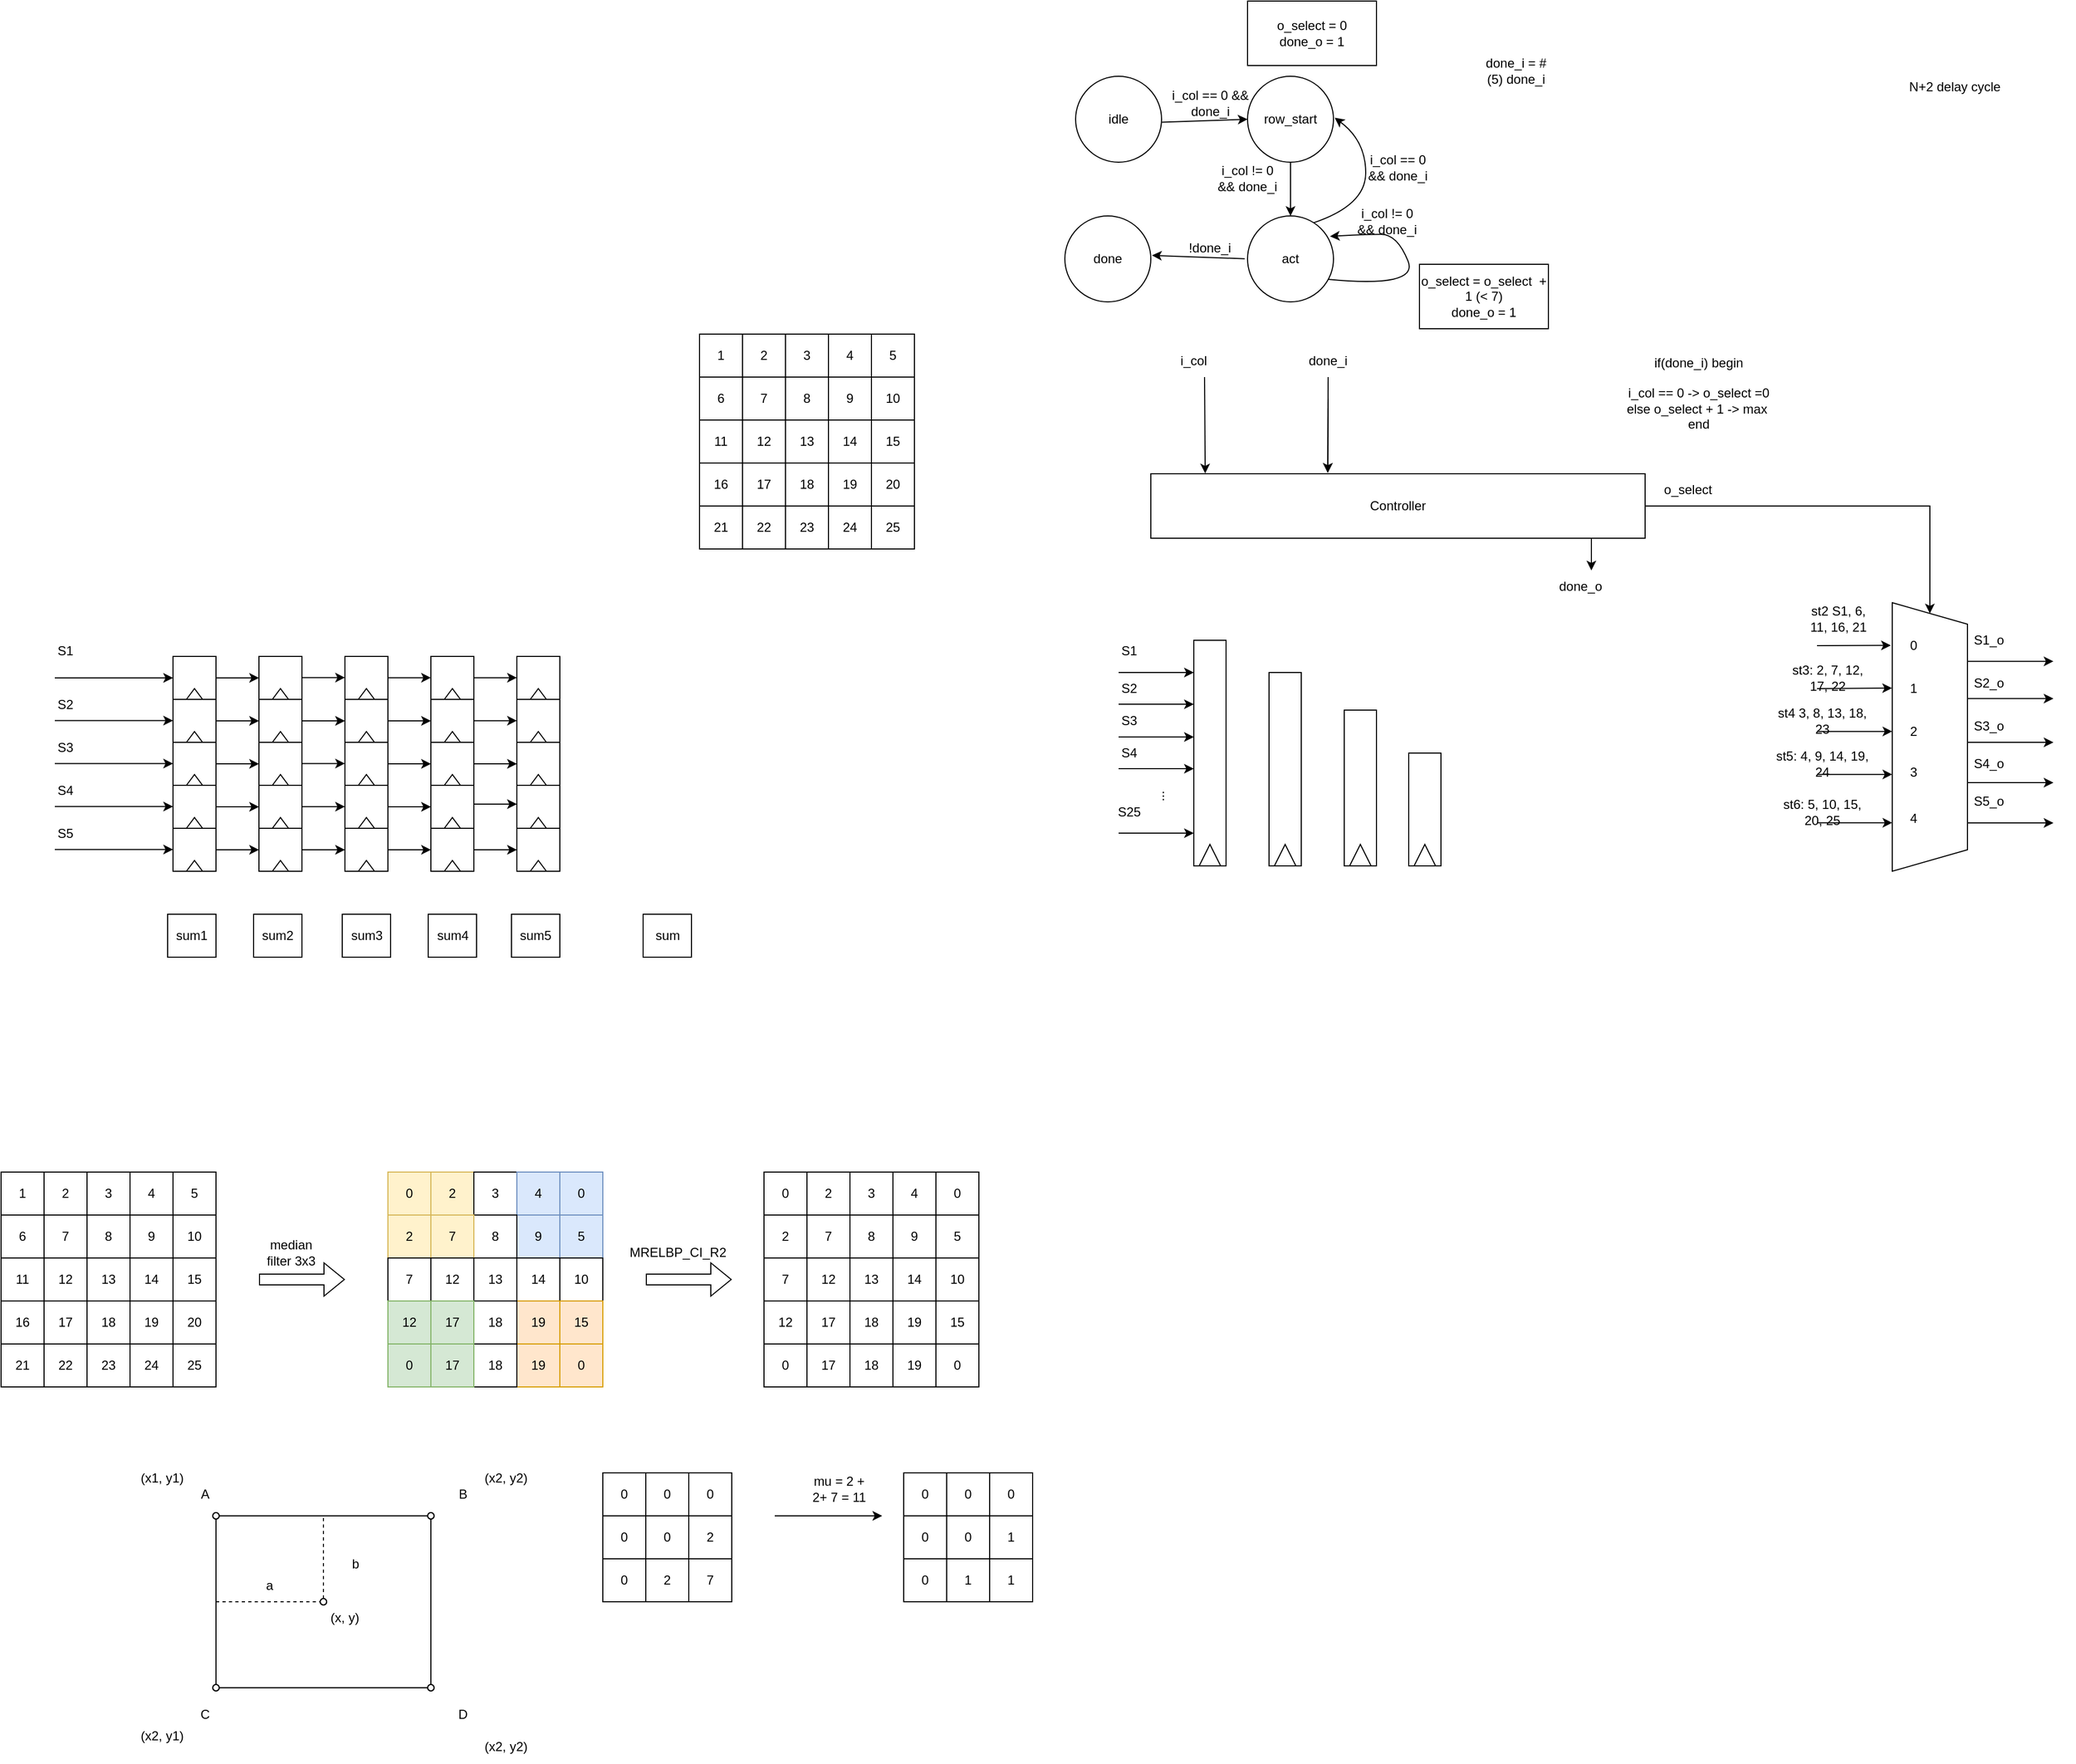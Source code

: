 <mxfile version="25.0.3">
  <diagram name="Page-1" id="u1yZ-cpTWC8iSeOvU4ip">
    <mxGraphModel dx="1687" dy="1978" grid="1" gridSize="10" guides="1" tooltips="1" connect="1" arrows="1" fold="1" page="1" pageScale="1" pageWidth="850" pageHeight="1100" math="0" shadow="0">
      <root>
        <mxCell id="0" />
        <mxCell id="1" parent="0" />
        <mxCell id="JCHzmeOS0vF9A2jW9Tr--1" value="1" style="rounded=0;whiteSpace=wrap;html=1;" parent="1" vertex="1">
          <mxGeometry x="40" y="640" width="40" height="40" as="geometry" />
        </mxCell>
        <mxCell id="JCHzmeOS0vF9A2jW9Tr--2" value="2" style="rounded=0;whiteSpace=wrap;html=1;" parent="1" vertex="1">
          <mxGeometry x="80" y="640" width="40" height="40" as="geometry" />
        </mxCell>
        <mxCell id="JCHzmeOS0vF9A2jW9Tr--3" value="3" style="rounded=0;whiteSpace=wrap;html=1;" parent="1" vertex="1">
          <mxGeometry x="120" y="640" width="40" height="40" as="geometry" />
        </mxCell>
        <mxCell id="JCHzmeOS0vF9A2jW9Tr--5" value="4" style="rounded=0;whiteSpace=wrap;html=1;" parent="1" vertex="1">
          <mxGeometry x="160" y="640" width="40" height="40" as="geometry" />
        </mxCell>
        <mxCell id="JCHzmeOS0vF9A2jW9Tr--6" value="5" style="rounded=0;whiteSpace=wrap;html=1;" parent="1" vertex="1">
          <mxGeometry x="200" y="640" width="40" height="40" as="geometry" />
        </mxCell>
        <mxCell id="JCHzmeOS0vF9A2jW9Tr--7" value="10" style="rounded=0;whiteSpace=wrap;html=1;" parent="1" vertex="1">
          <mxGeometry x="200" y="680" width="40" height="40" as="geometry" />
        </mxCell>
        <mxCell id="JCHzmeOS0vF9A2jW9Tr--8" value="9" style="rounded=0;whiteSpace=wrap;html=1;" parent="1" vertex="1">
          <mxGeometry x="160" y="680" width="40" height="40" as="geometry" />
        </mxCell>
        <mxCell id="JCHzmeOS0vF9A2jW9Tr--9" value="8" style="rounded=0;whiteSpace=wrap;html=1;" parent="1" vertex="1">
          <mxGeometry x="120" y="680" width="40" height="40" as="geometry" />
        </mxCell>
        <mxCell id="JCHzmeOS0vF9A2jW9Tr--10" value="7" style="rounded=0;whiteSpace=wrap;html=1;" parent="1" vertex="1">
          <mxGeometry x="80" y="680" width="40" height="40" as="geometry" />
        </mxCell>
        <mxCell id="JCHzmeOS0vF9A2jW9Tr--11" value="6" style="rounded=0;whiteSpace=wrap;html=1;" parent="1" vertex="1">
          <mxGeometry x="40" y="680" width="40" height="40" as="geometry" />
        </mxCell>
        <mxCell id="JCHzmeOS0vF9A2jW9Tr--12" value="15" style="rounded=0;whiteSpace=wrap;html=1;" parent="1" vertex="1">
          <mxGeometry x="200" y="720" width="40" height="40" as="geometry" />
        </mxCell>
        <mxCell id="JCHzmeOS0vF9A2jW9Tr--13" value="14" style="rounded=0;whiteSpace=wrap;html=1;" parent="1" vertex="1">
          <mxGeometry x="160" y="720" width="40" height="40" as="geometry" />
        </mxCell>
        <mxCell id="JCHzmeOS0vF9A2jW9Tr--14" value="13" style="rounded=0;whiteSpace=wrap;html=1;" parent="1" vertex="1">
          <mxGeometry x="120" y="720" width="40" height="40" as="geometry" />
        </mxCell>
        <mxCell id="JCHzmeOS0vF9A2jW9Tr--15" value="12" style="rounded=0;whiteSpace=wrap;html=1;" parent="1" vertex="1">
          <mxGeometry x="80" y="720" width="40" height="40" as="geometry" />
        </mxCell>
        <mxCell id="JCHzmeOS0vF9A2jW9Tr--16" value="11" style="rounded=0;whiteSpace=wrap;html=1;" parent="1" vertex="1">
          <mxGeometry x="40" y="720" width="40" height="40" as="geometry" />
        </mxCell>
        <mxCell id="JCHzmeOS0vF9A2jW9Tr--17" value="20" style="rounded=0;whiteSpace=wrap;html=1;" parent="1" vertex="1">
          <mxGeometry x="200" y="760" width="40" height="40" as="geometry" />
        </mxCell>
        <mxCell id="JCHzmeOS0vF9A2jW9Tr--18" value="19" style="rounded=0;whiteSpace=wrap;html=1;" parent="1" vertex="1">
          <mxGeometry x="160" y="760" width="40" height="40" as="geometry" />
        </mxCell>
        <mxCell id="JCHzmeOS0vF9A2jW9Tr--19" value="18" style="rounded=0;whiteSpace=wrap;html=1;" parent="1" vertex="1">
          <mxGeometry x="120" y="760" width="40" height="40" as="geometry" />
        </mxCell>
        <mxCell id="JCHzmeOS0vF9A2jW9Tr--20" value="17" style="rounded=0;whiteSpace=wrap;html=1;" parent="1" vertex="1">
          <mxGeometry x="80" y="760" width="40" height="40" as="geometry" />
        </mxCell>
        <mxCell id="JCHzmeOS0vF9A2jW9Tr--21" value="16" style="rounded=0;whiteSpace=wrap;html=1;" parent="1" vertex="1">
          <mxGeometry x="40" y="760" width="40" height="40" as="geometry" />
        </mxCell>
        <mxCell id="JCHzmeOS0vF9A2jW9Tr--22" value="25" style="rounded=0;whiteSpace=wrap;html=1;" parent="1" vertex="1">
          <mxGeometry x="200" y="800" width="40" height="40" as="geometry" />
        </mxCell>
        <mxCell id="JCHzmeOS0vF9A2jW9Tr--23" value="24" style="rounded=0;whiteSpace=wrap;html=1;" parent="1" vertex="1">
          <mxGeometry x="160" y="800" width="40" height="40" as="geometry" />
        </mxCell>
        <mxCell id="JCHzmeOS0vF9A2jW9Tr--24" value="23" style="rounded=0;whiteSpace=wrap;html=1;" parent="1" vertex="1">
          <mxGeometry x="120" y="800" width="40" height="40" as="geometry" />
        </mxCell>
        <mxCell id="JCHzmeOS0vF9A2jW9Tr--25" value="22" style="rounded=0;whiteSpace=wrap;html=1;" parent="1" vertex="1">
          <mxGeometry x="80" y="800" width="40" height="40" as="geometry" />
        </mxCell>
        <mxCell id="JCHzmeOS0vF9A2jW9Tr--26" value="21" style="rounded=0;whiteSpace=wrap;html=1;" parent="1" vertex="1">
          <mxGeometry x="40" y="800" width="40" height="40" as="geometry" />
        </mxCell>
        <mxCell id="JCHzmeOS0vF9A2jW9Tr--27" value="" style="shape=flexArrow;endArrow=classic;html=1;rounded=0;" parent="1" edge="1">
          <mxGeometry width="50" height="50" relative="1" as="geometry">
            <mxPoint x="280" y="740" as="sourcePoint" />
            <mxPoint x="360" y="740" as="targetPoint" />
          </mxGeometry>
        </mxCell>
        <mxCell id="JCHzmeOS0vF9A2jW9Tr--28" value="0" style="rounded=0;whiteSpace=wrap;html=1;fillColor=#fff2cc;strokeColor=#d6b656;" parent="1" vertex="1">
          <mxGeometry x="400" y="640" width="40" height="40" as="geometry" />
        </mxCell>
        <mxCell id="JCHzmeOS0vF9A2jW9Tr--29" value="2" style="rounded=0;whiteSpace=wrap;html=1;fillColor=#fff2cc;strokeColor=#d6b656;" parent="1" vertex="1">
          <mxGeometry x="440" y="640" width="40" height="40" as="geometry" />
        </mxCell>
        <mxCell id="JCHzmeOS0vF9A2jW9Tr--30" value="3" style="rounded=0;whiteSpace=wrap;html=1;" parent="1" vertex="1">
          <mxGeometry x="480" y="640" width="40" height="40" as="geometry" />
        </mxCell>
        <mxCell id="JCHzmeOS0vF9A2jW9Tr--31" value="4" style="rounded=0;whiteSpace=wrap;html=1;fillColor=#dae8fc;strokeColor=#6c8ebf;" parent="1" vertex="1">
          <mxGeometry x="520" y="640" width="40" height="40" as="geometry" />
        </mxCell>
        <mxCell id="JCHzmeOS0vF9A2jW9Tr--32" value="0" style="rounded=0;whiteSpace=wrap;html=1;fillColor=#dae8fc;strokeColor=#6c8ebf;" parent="1" vertex="1">
          <mxGeometry x="560" y="640" width="40" height="40" as="geometry" />
        </mxCell>
        <mxCell id="JCHzmeOS0vF9A2jW9Tr--33" value="5" style="rounded=0;whiteSpace=wrap;html=1;fillColor=#dae8fc;strokeColor=#6c8ebf;" parent="1" vertex="1">
          <mxGeometry x="560" y="680" width="40" height="40" as="geometry" />
        </mxCell>
        <mxCell id="JCHzmeOS0vF9A2jW9Tr--34" value="9" style="rounded=0;whiteSpace=wrap;html=1;fillColor=#dae8fc;strokeColor=#6c8ebf;" parent="1" vertex="1">
          <mxGeometry x="520" y="680" width="40" height="40" as="geometry" />
        </mxCell>
        <mxCell id="JCHzmeOS0vF9A2jW9Tr--35" value="8" style="rounded=0;whiteSpace=wrap;html=1;" parent="1" vertex="1">
          <mxGeometry x="480" y="680" width="40" height="40" as="geometry" />
        </mxCell>
        <mxCell id="JCHzmeOS0vF9A2jW9Tr--36" value="7" style="rounded=0;whiteSpace=wrap;html=1;fillColor=#fff2cc;strokeColor=#d6b656;" parent="1" vertex="1">
          <mxGeometry x="440" y="680" width="40" height="40" as="geometry" />
        </mxCell>
        <mxCell id="JCHzmeOS0vF9A2jW9Tr--37" value="2" style="rounded=0;whiteSpace=wrap;html=1;fillColor=#fff2cc;strokeColor=#d6b656;" parent="1" vertex="1">
          <mxGeometry x="400" y="680" width="40" height="40" as="geometry" />
        </mxCell>
        <mxCell id="JCHzmeOS0vF9A2jW9Tr--38" value="10" style="rounded=0;whiteSpace=wrap;html=1;" parent="1" vertex="1">
          <mxGeometry x="560" y="720" width="40" height="40" as="geometry" />
        </mxCell>
        <mxCell id="JCHzmeOS0vF9A2jW9Tr--39" value="14" style="rounded=0;whiteSpace=wrap;html=1;" parent="1" vertex="1">
          <mxGeometry x="520" y="720" width="40" height="40" as="geometry" />
        </mxCell>
        <mxCell id="JCHzmeOS0vF9A2jW9Tr--40" value="13" style="rounded=0;whiteSpace=wrap;html=1;" parent="1" vertex="1">
          <mxGeometry x="480" y="720" width="40" height="40" as="geometry" />
        </mxCell>
        <mxCell id="JCHzmeOS0vF9A2jW9Tr--41" value="12" style="rounded=0;whiteSpace=wrap;html=1;" parent="1" vertex="1">
          <mxGeometry x="440" y="720" width="40" height="40" as="geometry" />
        </mxCell>
        <mxCell id="JCHzmeOS0vF9A2jW9Tr--42" value="7" style="rounded=0;whiteSpace=wrap;html=1;" parent="1" vertex="1">
          <mxGeometry x="400" y="720" width="40" height="40" as="geometry" />
        </mxCell>
        <mxCell id="JCHzmeOS0vF9A2jW9Tr--43" value="15" style="rounded=0;whiteSpace=wrap;html=1;fillColor=#ffe6cc;strokeColor=#d79b00;" parent="1" vertex="1">
          <mxGeometry x="560" y="760" width="40" height="40" as="geometry" />
        </mxCell>
        <mxCell id="JCHzmeOS0vF9A2jW9Tr--44" value="19" style="rounded=0;whiteSpace=wrap;html=1;fillColor=#ffe6cc;strokeColor=#d79b00;" parent="1" vertex="1">
          <mxGeometry x="520" y="760" width="40" height="40" as="geometry" />
        </mxCell>
        <mxCell id="JCHzmeOS0vF9A2jW9Tr--45" value="18" style="rounded=0;whiteSpace=wrap;html=1;" parent="1" vertex="1">
          <mxGeometry x="480" y="760" width="40" height="40" as="geometry" />
        </mxCell>
        <mxCell id="JCHzmeOS0vF9A2jW9Tr--46" value="17" style="rounded=0;whiteSpace=wrap;html=1;fillColor=#d5e8d4;strokeColor=#82b366;" parent="1" vertex="1">
          <mxGeometry x="440" y="760" width="40" height="40" as="geometry" />
        </mxCell>
        <mxCell id="JCHzmeOS0vF9A2jW9Tr--47" value="12" style="rounded=0;whiteSpace=wrap;html=1;fillColor=#d5e8d4;strokeColor=#82b366;" parent="1" vertex="1">
          <mxGeometry x="400" y="760" width="40" height="40" as="geometry" />
        </mxCell>
        <mxCell id="JCHzmeOS0vF9A2jW9Tr--48" value="0" style="rounded=0;whiteSpace=wrap;html=1;fillColor=#ffe6cc;strokeColor=#d79b00;" parent="1" vertex="1">
          <mxGeometry x="560" y="800" width="40" height="40" as="geometry" />
        </mxCell>
        <mxCell id="JCHzmeOS0vF9A2jW9Tr--49" value="19" style="rounded=0;whiteSpace=wrap;html=1;fillColor=#ffe6cc;strokeColor=#d79b00;" parent="1" vertex="1">
          <mxGeometry x="520" y="800" width="40" height="40" as="geometry" />
        </mxCell>
        <mxCell id="JCHzmeOS0vF9A2jW9Tr--50" value="18" style="rounded=0;whiteSpace=wrap;html=1;" parent="1" vertex="1">
          <mxGeometry x="480" y="800" width="40" height="40" as="geometry" />
        </mxCell>
        <mxCell id="JCHzmeOS0vF9A2jW9Tr--51" value="17" style="rounded=0;whiteSpace=wrap;html=1;fillColor=#d5e8d4;strokeColor=#82b366;" parent="1" vertex="1">
          <mxGeometry x="440" y="800" width="40" height="40" as="geometry" />
        </mxCell>
        <mxCell id="JCHzmeOS0vF9A2jW9Tr--52" value="0" style="rounded=0;whiteSpace=wrap;html=1;fillColor=#d5e8d4;strokeColor=#82b366;" parent="1" vertex="1">
          <mxGeometry x="400" y="800" width="40" height="40" as="geometry" />
        </mxCell>
        <mxCell id="JCHzmeOS0vF9A2jW9Tr--53" value="median filter 3x3" style="text;html=1;align=center;verticalAlign=middle;whiteSpace=wrap;rounded=0;" parent="1" vertex="1">
          <mxGeometry x="280" y="700" width="60" height="30" as="geometry" />
        </mxCell>
        <mxCell id="JCHzmeOS0vF9A2jW9Tr--54" value="" style="shape=flexArrow;endArrow=classic;html=1;rounded=0;" parent="1" edge="1">
          <mxGeometry width="50" height="50" relative="1" as="geometry">
            <mxPoint x="640" y="740" as="sourcePoint" />
            <mxPoint x="720" y="740" as="targetPoint" />
          </mxGeometry>
        </mxCell>
        <mxCell id="JCHzmeOS0vF9A2jW9Tr--55" value="MRELBP_CI_R2" style="text;html=1;align=center;verticalAlign=middle;whiteSpace=wrap;rounded=0;" parent="1" vertex="1">
          <mxGeometry x="640" y="700" width="60" height="30" as="geometry" />
        </mxCell>
        <mxCell id="JCHzmeOS0vF9A2jW9Tr--56" value="0" style="rounded=0;whiteSpace=wrap;html=1;" parent="1" vertex="1">
          <mxGeometry x="750" y="640" width="40" height="40" as="geometry" />
        </mxCell>
        <mxCell id="JCHzmeOS0vF9A2jW9Tr--57" value="2" style="rounded=0;whiteSpace=wrap;html=1;" parent="1" vertex="1">
          <mxGeometry x="790" y="640" width="40" height="40" as="geometry" />
        </mxCell>
        <mxCell id="JCHzmeOS0vF9A2jW9Tr--58" value="3" style="rounded=0;whiteSpace=wrap;html=1;" parent="1" vertex="1">
          <mxGeometry x="830" y="640" width="40" height="40" as="geometry" />
        </mxCell>
        <mxCell id="JCHzmeOS0vF9A2jW9Tr--59" value="4" style="rounded=0;whiteSpace=wrap;html=1;" parent="1" vertex="1">
          <mxGeometry x="870" y="640" width="40" height="40" as="geometry" />
        </mxCell>
        <mxCell id="JCHzmeOS0vF9A2jW9Tr--60" value="0" style="rounded=0;whiteSpace=wrap;html=1;" parent="1" vertex="1">
          <mxGeometry x="910" y="640" width="40" height="40" as="geometry" />
        </mxCell>
        <mxCell id="JCHzmeOS0vF9A2jW9Tr--61" value="5" style="rounded=0;whiteSpace=wrap;html=1;" parent="1" vertex="1">
          <mxGeometry x="910" y="680" width="40" height="40" as="geometry" />
        </mxCell>
        <mxCell id="JCHzmeOS0vF9A2jW9Tr--62" value="9" style="rounded=0;whiteSpace=wrap;html=1;" parent="1" vertex="1">
          <mxGeometry x="870" y="680" width="40" height="40" as="geometry" />
        </mxCell>
        <mxCell id="JCHzmeOS0vF9A2jW9Tr--63" value="8" style="rounded=0;whiteSpace=wrap;html=1;" parent="1" vertex="1">
          <mxGeometry x="830" y="680" width="40" height="40" as="geometry" />
        </mxCell>
        <mxCell id="JCHzmeOS0vF9A2jW9Tr--64" value="7" style="rounded=0;whiteSpace=wrap;html=1;" parent="1" vertex="1">
          <mxGeometry x="790" y="680" width="40" height="40" as="geometry" />
        </mxCell>
        <mxCell id="JCHzmeOS0vF9A2jW9Tr--65" value="2" style="rounded=0;whiteSpace=wrap;html=1;" parent="1" vertex="1">
          <mxGeometry x="750" y="680" width="40" height="40" as="geometry" />
        </mxCell>
        <mxCell id="JCHzmeOS0vF9A2jW9Tr--66" value="10" style="rounded=0;whiteSpace=wrap;html=1;" parent="1" vertex="1">
          <mxGeometry x="910" y="720" width="40" height="40" as="geometry" />
        </mxCell>
        <mxCell id="JCHzmeOS0vF9A2jW9Tr--67" value="14" style="rounded=0;whiteSpace=wrap;html=1;" parent="1" vertex="1">
          <mxGeometry x="870" y="720" width="40" height="40" as="geometry" />
        </mxCell>
        <mxCell id="JCHzmeOS0vF9A2jW9Tr--68" value="13" style="rounded=0;whiteSpace=wrap;html=1;" parent="1" vertex="1">
          <mxGeometry x="830" y="720" width="40" height="40" as="geometry" />
        </mxCell>
        <mxCell id="JCHzmeOS0vF9A2jW9Tr--69" value="12" style="rounded=0;whiteSpace=wrap;html=1;" parent="1" vertex="1">
          <mxGeometry x="790" y="720" width="40" height="40" as="geometry" />
        </mxCell>
        <mxCell id="JCHzmeOS0vF9A2jW9Tr--70" value="7" style="rounded=0;whiteSpace=wrap;html=1;" parent="1" vertex="1">
          <mxGeometry x="750" y="720" width="40" height="40" as="geometry" />
        </mxCell>
        <mxCell id="JCHzmeOS0vF9A2jW9Tr--71" value="15" style="rounded=0;whiteSpace=wrap;html=1;" parent="1" vertex="1">
          <mxGeometry x="910" y="760" width="40" height="40" as="geometry" />
        </mxCell>
        <mxCell id="JCHzmeOS0vF9A2jW9Tr--72" value="19" style="rounded=0;whiteSpace=wrap;html=1;" parent="1" vertex="1">
          <mxGeometry x="870" y="760" width="40" height="40" as="geometry" />
        </mxCell>
        <mxCell id="JCHzmeOS0vF9A2jW9Tr--73" value="18" style="rounded=0;whiteSpace=wrap;html=1;" parent="1" vertex="1">
          <mxGeometry x="830" y="760" width="40" height="40" as="geometry" />
        </mxCell>
        <mxCell id="JCHzmeOS0vF9A2jW9Tr--74" value="17" style="rounded=0;whiteSpace=wrap;html=1;" parent="1" vertex="1">
          <mxGeometry x="790" y="760" width="40" height="40" as="geometry" />
        </mxCell>
        <mxCell id="JCHzmeOS0vF9A2jW9Tr--75" value="12" style="rounded=0;whiteSpace=wrap;html=1;" parent="1" vertex="1">
          <mxGeometry x="750" y="760" width="40" height="40" as="geometry" />
        </mxCell>
        <mxCell id="JCHzmeOS0vF9A2jW9Tr--76" value="0" style="rounded=0;whiteSpace=wrap;html=1;" parent="1" vertex="1">
          <mxGeometry x="910" y="800" width="40" height="40" as="geometry" />
        </mxCell>
        <mxCell id="JCHzmeOS0vF9A2jW9Tr--77" value="19" style="rounded=0;whiteSpace=wrap;html=1;" parent="1" vertex="1">
          <mxGeometry x="870" y="800" width="40" height="40" as="geometry" />
        </mxCell>
        <mxCell id="JCHzmeOS0vF9A2jW9Tr--78" value="18" style="rounded=0;whiteSpace=wrap;html=1;" parent="1" vertex="1">
          <mxGeometry x="830" y="800" width="40" height="40" as="geometry" />
        </mxCell>
        <mxCell id="JCHzmeOS0vF9A2jW9Tr--79" value="17" style="rounded=0;whiteSpace=wrap;html=1;" parent="1" vertex="1">
          <mxGeometry x="790" y="800" width="40" height="40" as="geometry" />
        </mxCell>
        <mxCell id="JCHzmeOS0vF9A2jW9Tr--80" value="0" style="rounded=0;whiteSpace=wrap;html=1;" parent="1" vertex="1">
          <mxGeometry x="750" y="800" width="40" height="40" as="geometry" />
        </mxCell>
        <mxCell id="JCHzmeOS0vF9A2jW9Tr--81" value="0" style="rounded=0;whiteSpace=wrap;html=1;" parent="1" vertex="1">
          <mxGeometry x="640" y="960" width="40" height="40" as="geometry" />
        </mxCell>
        <mxCell id="JCHzmeOS0vF9A2jW9Tr--82" value="2" style="rounded=0;whiteSpace=wrap;html=1;" parent="1" vertex="1">
          <mxGeometry x="680" y="960" width="40" height="40" as="geometry" />
        </mxCell>
        <mxCell id="JCHzmeOS0vF9A2jW9Tr--85" value="7" style="rounded=0;whiteSpace=wrap;html=1;" parent="1" vertex="1">
          <mxGeometry x="680" y="1000" width="40" height="40" as="geometry" />
        </mxCell>
        <mxCell id="JCHzmeOS0vF9A2jW9Tr--86" value="2" style="rounded=0;whiteSpace=wrap;html=1;" parent="1" vertex="1">
          <mxGeometry x="640" y="1000" width="40" height="40" as="geometry" />
        </mxCell>
        <mxCell id="JCHzmeOS0vF9A2jW9Tr--90" value="0" style="rounded=0;whiteSpace=wrap;html=1;" parent="1" vertex="1">
          <mxGeometry x="640" y="920" width="40" height="40" as="geometry" />
        </mxCell>
        <mxCell id="JCHzmeOS0vF9A2jW9Tr--91" value="0" style="rounded=0;whiteSpace=wrap;html=1;" parent="1" vertex="1">
          <mxGeometry x="680" y="920" width="40" height="40" as="geometry" />
        </mxCell>
        <mxCell id="JCHzmeOS0vF9A2jW9Tr--96" value="0" style="rounded=0;whiteSpace=wrap;html=1;" parent="1" vertex="1">
          <mxGeometry x="600" y="960" width="40" height="40" as="geometry" />
        </mxCell>
        <mxCell id="JCHzmeOS0vF9A2jW9Tr--97" value="0" style="rounded=0;whiteSpace=wrap;html=1;" parent="1" vertex="1">
          <mxGeometry x="600" y="1000" width="40" height="40" as="geometry" />
        </mxCell>
        <mxCell id="JCHzmeOS0vF9A2jW9Tr--99" value="0" style="rounded=0;whiteSpace=wrap;html=1;" parent="1" vertex="1">
          <mxGeometry x="600" y="920" width="40" height="40" as="geometry" />
        </mxCell>
        <mxCell id="JCHzmeOS0vF9A2jW9Tr--106" value="" style="endArrow=classic;html=1;rounded=0;exitX=1;exitY=1;exitDx=0;exitDy=0;" parent="1" edge="1">
          <mxGeometry width="50" height="50" relative="1" as="geometry">
            <mxPoint x="760" y="960" as="sourcePoint" />
            <mxPoint x="860" y="960" as="targetPoint" />
          </mxGeometry>
        </mxCell>
        <mxCell id="JCHzmeOS0vF9A2jW9Tr--107" value="mu = 2 + 2+ 7 = 11" style="text;html=1;align=center;verticalAlign=middle;whiteSpace=wrap;rounded=0;" parent="1" vertex="1">
          <mxGeometry x="790" y="920" width="60" height="30" as="geometry" />
        </mxCell>
        <mxCell id="JCHzmeOS0vF9A2jW9Tr--108" value="0" style="rounded=0;whiteSpace=wrap;html=1;" parent="1" vertex="1">
          <mxGeometry x="920" y="960" width="40" height="40" as="geometry" />
        </mxCell>
        <mxCell id="JCHzmeOS0vF9A2jW9Tr--109" value="1" style="rounded=0;whiteSpace=wrap;html=1;" parent="1" vertex="1">
          <mxGeometry x="960" y="960" width="40" height="40" as="geometry" />
        </mxCell>
        <mxCell id="JCHzmeOS0vF9A2jW9Tr--110" value="1" style="rounded=0;whiteSpace=wrap;html=1;" parent="1" vertex="1">
          <mxGeometry x="960" y="1000" width="40" height="40" as="geometry" />
        </mxCell>
        <mxCell id="JCHzmeOS0vF9A2jW9Tr--111" value="1" style="rounded=0;whiteSpace=wrap;html=1;" parent="1" vertex="1">
          <mxGeometry x="920" y="1000" width="40" height="40" as="geometry" />
        </mxCell>
        <mxCell id="JCHzmeOS0vF9A2jW9Tr--112" value="0" style="rounded=0;whiteSpace=wrap;html=1;" parent="1" vertex="1">
          <mxGeometry x="920" y="920" width="40" height="40" as="geometry" />
        </mxCell>
        <mxCell id="JCHzmeOS0vF9A2jW9Tr--113" value="0" style="rounded=0;whiteSpace=wrap;html=1;" parent="1" vertex="1">
          <mxGeometry x="960" y="920" width="40" height="40" as="geometry" />
        </mxCell>
        <mxCell id="JCHzmeOS0vF9A2jW9Tr--114" value="0" style="rounded=0;whiteSpace=wrap;html=1;" parent="1" vertex="1">
          <mxGeometry x="880" y="960" width="40" height="40" as="geometry" />
        </mxCell>
        <mxCell id="JCHzmeOS0vF9A2jW9Tr--115" value="0" style="rounded=0;whiteSpace=wrap;html=1;" parent="1" vertex="1">
          <mxGeometry x="880" y="1000" width="40" height="40" as="geometry" />
        </mxCell>
        <mxCell id="JCHzmeOS0vF9A2jW9Tr--116" value="0" style="rounded=0;whiteSpace=wrap;html=1;" parent="1" vertex="1">
          <mxGeometry x="880" y="920" width="40" height="40" as="geometry" />
        </mxCell>
        <mxCell id="4x7t9RlnBluBa14jZRlf-31" value="" style="group" parent="1" vertex="1" connectable="0">
          <mxGeometry x="160" y="910" width="380" height="280" as="geometry" />
        </mxCell>
        <mxCell id="4x7t9RlnBluBa14jZRlf-5" value="C" style="text;html=1;align=center;verticalAlign=middle;whiteSpace=wrap;rounded=0;" parent="4x7t9RlnBluBa14jZRlf-31" vertex="1">
          <mxGeometry x="40" y="220" width="60" height="30" as="geometry" />
        </mxCell>
        <mxCell id="4x7t9RlnBluBa14jZRlf-6" value="D" style="text;html=1;align=center;verticalAlign=middle;whiteSpace=wrap;rounded=0;" parent="4x7t9RlnBluBa14jZRlf-31" vertex="1">
          <mxGeometry x="280" y="220" width="60" height="30" as="geometry" />
        </mxCell>
        <mxCell id="4x7t9RlnBluBa14jZRlf-7" value="B" style="text;html=1;align=center;verticalAlign=middle;whiteSpace=wrap;rounded=0;" parent="4x7t9RlnBluBa14jZRlf-31" vertex="1">
          <mxGeometry x="280" y="15" width="60" height="30" as="geometry" />
        </mxCell>
        <mxCell id="4x7t9RlnBluBa14jZRlf-9" value="A" style="text;html=1;align=center;verticalAlign=middle;whiteSpace=wrap;rounded=0;" parent="4x7t9RlnBluBa14jZRlf-31" vertex="1">
          <mxGeometry x="40" y="15" width="60" height="30" as="geometry" />
        </mxCell>
        <mxCell id="4x7t9RlnBluBa14jZRlf-10" value="" style="endArrow=oval;html=1;rounded=0;startArrow=oval;startFill=0;endFill=0;" parent="4x7t9RlnBluBa14jZRlf-31" edge="1">
          <mxGeometry width="50" height="50" relative="1" as="geometry">
            <mxPoint x="80" y="50" as="sourcePoint" />
            <mxPoint x="280" y="50" as="targetPoint" />
          </mxGeometry>
        </mxCell>
        <mxCell id="4x7t9RlnBluBa14jZRlf-11" value="" style="endArrow=oval;html=1;rounded=0;startArrow=oval;startFill=0;endFill=0;" parent="4x7t9RlnBluBa14jZRlf-31" edge="1">
          <mxGeometry width="50" height="50" relative="1" as="geometry">
            <mxPoint x="280" y="210" as="sourcePoint" />
            <mxPoint x="280" y="50" as="targetPoint" />
          </mxGeometry>
        </mxCell>
        <mxCell id="4x7t9RlnBluBa14jZRlf-12" value="" style="endArrow=oval;html=1;rounded=0;startArrow=oval;startFill=0;endFill=0;" parent="4x7t9RlnBluBa14jZRlf-31" edge="1">
          <mxGeometry width="50" height="50" relative="1" as="geometry">
            <mxPoint x="280" y="210" as="sourcePoint" />
            <mxPoint x="80" y="210" as="targetPoint" />
          </mxGeometry>
        </mxCell>
        <mxCell id="4x7t9RlnBluBa14jZRlf-13" value="" style="endArrow=oval;html=1;rounded=0;startArrow=oval;startFill=0;endFill=0;" parent="4x7t9RlnBluBa14jZRlf-31" edge="1">
          <mxGeometry width="50" height="50" relative="1" as="geometry">
            <mxPoint x="80" y="50" as="sourcePoint" />
            <mxPoint x="80" y="210" as="targetPoint" />
          </mxGeometry>
        </mxCell>
        <mxCell id="4x7t9RlnBluBa14jZRlf-17" value="" style="endArrow=none;dashed=1;html=1;rounded=0;startArrow=oval;startFill=0;" parent="4x7t9RlnBluBa14jZRlf-31" edge="1">
          <mxGeometry width="50" height="50" relative="1" as="geometry">
            <mxPoint x="180" y="130" as="sourcePoint" />
            <mxPoint x="180" y="50" as="targetPoint" />
          </mxGeometry>
        </mxCell>
        <mxCell id="4x7t9RlnBluBa14jZRlf-18" value="" style="endArrow=oval;dashed=1;html=1;rounded=0;endFill=0;" parent="4x7t9RlnBluBa14jZRlf-31" edge="1">
          <mxGeometry width="50" height="50" relative="1" as="geometry">
            <mxPoint x="80" y="130" as="sourcePoint" />
            <mxPoint x="180" y="130" as="targetPoint" />
          </mxGeometry>
        </mxCell>
        <mxCell id="4x7t9RlnBluBa14jZRlf-24" value="a" style="text;html=1;align=center;verticalAlign=middle;whiteSpace=wrap;rounded=0;" parent="4x7t9RlnBluBa14jZRlf-31" vertex="1">
          <mxGeometry x="100" y="100" width="60" height="30" as="geometry" />
        </mxCell>
        <mxCell id="4x7t9RlnBluBa14jZRlf-25" value="b" style="text;html=1;align=center;verticalAlign=middle;whiteSpace=wrap;rounded=0;" parent="4x7t9RlnBluBa14jZRlf-31" vertex="1">
          <mxGeometry x="180" y="80" width="60" height="30" as="geometry" />
        </mxCell>
        <mxCell id="4x7t9RlnBluBa14jZRlf-26" value="(x1, y1)" style="text;html=1;align=center;verticalAlign=middle;whiteSpace=wrap;rounded=0;" parent="4x7t9RlnBluBa14jZRlf-31" vertex="1">
          <mxGeometry width="60" height="30" as="geometry" />
        </mxCell>
        <mxCell id="4x7t9RlnBluBa14jZRlf-28" value="(x2, y2)" style="text;html=1;align=center;verticalAlign=middle;whiteSpace=wrap;rounded=0;" parent="4x7t9RlnBluBa14jZRlf-31" vertex="1">
          <mxGeometry x="320" width="60" height="30" as="geometry" />
        </mxCell>
        <mxCell id="4x7t9RlnBluBa14jZRlf-29" value="(x2, y1)" style="text;html=1;align=center;verticalAlign=middle;whiteSpace=wrap;rounded=0;" parent="4x7t9RlnBluBa14jZRlf-31" vertex="1">
          <mxGeometry y="240" width="60" height="30" as="geometry" />
        </mxCell>
        <mxCell id="4x7t9RlnBluBa14jZRlf-30" value="(x2, y2)" style="text;html=1;align=center;verticalAlign=middle;whiteSpace=wrap;rounded=0;" parent="4x7t9RlnBluBa14jZRlf-31" vertex="1">
          <mxGeometry x="320" y="250" width="60" height="30" as="geometry" />
        </mxCell>
        <mxCell id="4x7t9RlnBluBa14jZRlf-32" value="(x, y)" style="text;html=1;align=center;verticalAlign=middle;whiteSpace=wrap;rounded=0;" parent="4x7t9RlnBluBa14jZRlf-31" vertex="1">
          <mxGeometry x="170" y="130" width="60" height="30" as="geometry" />
        </mxCell>
        <mxCell id="wfANbKLyDezjRCKtQaRJ-3" value="" style="group" parent="1" vertex="1" connectable="0">
          <mxGeometry x="200" y="160" width="40" height="40" as="geometry" />
        </mxCell>
        <mxCell id="wfANbKLyDezjRCKtQaRJ-1" value="" style="rounded=0;whiteSpace=wrap;html=1;" parent="wfANbKLyDezjRCKtQaRJ-3" vertex="1">
          <mxGeometry width="40" height="40" as="geometry" />
        </mxCell>
        <mxCell id="wfANbKLyDezjRCKtQaRJ-2" value="" style="triangle;whiteSpace=wrap;html=1;direction=north;" parent="wfANbKLyDezjRCKtQaRJ-3" vertex="1">
          <mxGeometry x="12.5" y="30" width="15" height="10" as="geometry" />
        </mxCell>
        <mxCell id="wfANbKLyDezjRCKtQaRJ-4" value="" style="group" parent="1" vertex="1" connectable="0">
          <mxGeometry x="200" y="200" width="40" height="40" as="geometry" />
        </mxCell>
        <mxCell id="wfANbKLyDezjRCKtQaRJ-5" value="" style="rounded=0;whiteSpace=wrap;html=1;" parent="wfANbKLyDezjRCKtQaRJ-4" vertex="1">
          <mxGeometry width="40" height="40" as="geometry" />
        </mxCell>
        <mxCell id="wfANbKLyDezjRCKtQaRJ-6" value="" style="triangle;whiteSpace=wrap;html=1;direction=north;" parent="wfANbKLyDezjRCKtQaRJ-4" vertex="1">
          <mxGeometry x="12.5" y="30" width="15" height="10" as="geometry" />
        </mxCell>
        <mxCell id="wfANbKLyDezjRCKtQaRJ-7" value="" style="group" parent="1" vertex="1" connectable="0">
          <mxGeometry x="200" y="240" width="40" height="40" as="geometry" />
        </mxCell>
        <mxCell id="wfANbKLyDezjRCKtQaRJ-8" value="" style="rounded=0;whiteSpace=wrap;html=1;" parent="wfANbKLyDezjRCKtQaRJ-7" vertex="1">
          <mxGeometry width="40" height="40" as="geometry" />
        </mxCell>
        <mxCell id="wfANbKLyDezjRCKtQaRJ-9" value="" style="triangle;whiteSpace=wrap;html=1;direction=north;" parent="wfANbKLyDezjRCKtQaRJ-7" vertex="1">
          <mxGeometry x="12.5" y="30" width="15" height="10" as="geometry" />
        </mxCell>
        <mxCell id="wfANbKLyDezjRCKtQaRJ-10" value="" style="group" parent="1" vertex="1" connectable="0">
          <mxGeometry x="200" y="280" width="40" height="40" as="geometry" />
        </mxCell>
        <mxCell id="wfANbKLyDezjRCKtQaRJ-11" value="" style="rounded=0;whiteSpace=wrap;html=1;" parent="wfANbKLyDezjRCKtQaRJ-10" vertex="1">
          <mxGeometry width="40" height="40" as="geometry" />
        </mxCell>
        <mxCell id="wfANbKLyDezjRCKtQaRJ-12" value="" style="triangle;whiteSpace=wrap;html=1;direction=north;" parent="wfANbKLyDezjRCKtQaRJ-10" vertex="1">
          <mxGeometry x="12.5" y="30" width="15" height="10" as="geometry" />
        </mxCell>
        <mxCell id="wfANbKLyDezjRCKtQaRJ-14" value="" style="group" parent="1" vertex="1" connectable="0">
          <mxGeometry x="200" y="320" width="40" height="40" as="geometry" />
        </mxCell>
        <mxCell id="wfANbKLyDezjRCKtQaRJ-15" value="" style="rounded=0;whiteSpace=wrap;html=1;" parent="wfANbKLyDezjRCKtQaRJ-14" vertex="1">
          <mxGeometry width="40" height="40" as="geometry" />
        </mxCell>
        <mxCell id="wfANbKLyDezjRCKtQaRJ-16" value="" style="triangle;whiteSpace=wrap;html=1;direction=north;" parent="wfANbKLyDezjRCKtQaRJ-14" vertex="1">
          <mxGeometry x="12.5" y="30" width="15" height="10" as="geometry" />
        </mxCell>
        <mxCell id="wfANbKLyDezjRCKtQaRJ-53" value="" style="group" parent="1" vertex="1" connectable="0">
          <mxGeometry x="280" y="160" width="40" height="40" as="geometry" />
        </mxCell>
        <mxCell id="wfANbKLyDezjRCKtQaRJ-54" value="" style="rounded=0;whiteSpace=wrap;html=1;" parent="wfANbKLyDezjRCKtQaRJ-53" vertex="1">
          <mxGeometry width="40" height="40" as="geometry" />
        </mxCell>
        <mxCell id="wfANbKLyDezjRCKtQaRJ-55" value="" style="triangle;whiteSpace=wrap;html=1;direction=north;" parent="wfANbKLyDezjRCKtQaRJ-53" vertex="1">
          <mxGeometry x="12.5" y="30" width="15" height="10" as="geometry" />
        </mxCell>
        <mxCell id="wfANbKLyDezjRCKtQaRJ-56" value="" style="group" parent="1" vertex="1" connectable="0">
          <mxGeometry x="280" y="200" width="40" height="40" as="geometry" />
        </mxCell>
        <mxCell id="wfANbKLyDezjRCKtQaRJ-57" value="" style="rounded=0;whiteSpace=wrap;html=1;" parent="wfANbKLyDezjRCKtQaRJ-56" vertex="1">
          <mxGeometry width="40" height="40" as="geometry" />
        </mxCell>
        <mxCell id="wfANbKLyDezjRCKtQaRJ-58" value="" style="triangle;whiteSpace=wrap;html=1;direction=north;" parent="wfANbKLyDezjRCKtQaRJ-56" vertex="1">
          <mxGeometry x="12.5" y="30" width="15" height="10" as="geometry" />
        </mxCell>
        <mxCell id="wfANbKLyDezjRCKtQaRJ-59" value="" style="group" parent="1" vertex="1" connectable="0">
          <mxGeometry x="280" y="240" width="40" height="40" as="geometry" />
        </mxCell>
        <mxCell id="wfANbKLyDezjRCKtQaRJ-60" value="" style="rounded=0;whiteSpace=wrap;html=1;" parent="wfANbKLyDezjRCKtQaRJ-59" vertex="1">
          <mxGeometry width="40" height="40" as="geometry" />
        </mxCell>
        <mxCell id="wfANbKLyDezjRCKtQaRJ-61" value="" style="triangle;whiteSpace=wrap;html=1;direction=north;" parent="wfANbKLyDezjRCKtQaRJ-59" vertex="1">
          <mxGeometry x="12.5" y="30" width="15" height="10" as="geometry" />
        </mxCell>
        <mxCell id="wfANbKLyDezjRCKtQaRJ-62" value="" style="group" parent="1" vertex="1" connectable="0">
          <mxGeometry x="280" y="280" width="40" height="40" as="geometry" />
        </mxCell>
        <mxCell id="wfANbKLyDezjRCKtQaRJ-63" value="" style="rounded=0;whiteSpace=wrap;html=1;" parent="wfANbKLyDezjRCKtQaRJ-62" vertex="1">
          <mxGeometry width="40" height="40" as="geometry" />
        </mxCell>
        <mxCell id="wfANbKLyDezjRCKtQaRJ-64" value="" style="triangle;whiteSpace=wrap;html=1;direction=north;" parent="wfANbKLyDezjRCKtQaRJ-62" vertex="1">
          <mxGeometry x="12.5" y="30" width="15" height="10" as="geometry" />
        </mxCell>
        <mxCell id="wfANbKLyDezjRCKtQaRJ-65" value="" style="group" parent="1" vertex="1" connectable="0">
          <mxGeometry x="280" y="320" width="40" height="40" as="geometry" />
        </mxCell>
        <mxCell id="wfANbKLyDezjRCKtQaRJ-66" value="" style="rounded=0;whiteSpace=wrap;html=1;" parent="wfANbKLyDezjRCKtQaRJ-65" vertex="1">
          <mxGeometry width="40" height="40" as="geometry" />
        </mxCell>
        <mxCell id="wfANbKLyDezjRCKtQaRJ-67" value="" style="triangle;whiteSpace=wrap;html=1;direction=north;" parent="wfANbKLyDezjRCKtQaRJ-65" vertex="1">
          <mxGeometry x="12.5" y="30" width="15" height="10" as="geometry" />
        </mxCell>
        <mxCell id="wfANbKLyDezjRCKtQaRJ-68" value="" style="group" parent="1" vertex="1" connectable="0">
          <mxGeometry x="360" y="160" width="40" height="40" as="geometry" />
        </mxCell>
        <mxCell id="wfANbKLyDezjRCKtQaRJ-69" value="" style="rounded=0;whiteSpace=wrap;html=1;" parent="wfANbKLyDezjRCKtQaRJ-68" vertex="1">
          <mxGeometry width="40" height="40" as="geometry" />
        </mxCell>
        <mxCell id="wfANbKLyDezjRCKtQaRJ-70" value="" style="triangle;whiteSpace=wrap;html=1;direction=north;" parent="wfANbKLyDezjRCKtQaRJ-68" vertex="1">
          <mxGeometry x="12.5" y="30" width="15" height="10" as="geometry" />
        </mxCell>
        <mxCell id="wfANbKLyDezjRCKtQaRJ-71" value="" style="group" parent="1" vertex="1" connectable="0">
          <mxGeometry x="360" y="200" width="40" height="40" as="geometry" />
        </mxCell>
        <mxCell id="wfANbKLyDezjRCKtQaRJ-72" value="" style="rounded=0;whiteSpace=wrap;html=1;" parent="wfANbKLyDezjRCKtQaRJ-71" vertex="1">
          <mxGeometry width="40" height="40" as="geometry" />
        </mxCell>
        <mxCell id="wfANbKLyDezjRCKtQaRJ-73" value="" style="triangle;whiteSpace=wrap;html=1;direction=north;" parent="wfANbKLyDezjRCKtQaRJ-71" vertex="1">
          <mxGeometry x="12.5" y="30" width="15" height="10" as="geometry" />
        </mxCell>
        <mxCell id="wfANbKLyDezjRCKtQaRJ-74" value="" style="group" parent="1" vertex="1" connectable="0">
          <mxGeometry x="360" y="240" width="40" height="40" as="geometry" />
        </mxCell>
        <mxCell id="wfANbKLyDezjRCKtQaRJ-75" value="" style="rounded=0;whiteSpace=wrap;html=1;" parent="wfANbKLyDezjRCKtQaRJ-74" vertex="1">
          <mxGeometry width="40" height="40" as="geometry" />
        </mxCell>
        <mxCell id="wfANbKLyDezjRCKtQaRJ-76" value="" style="triangle;whiteSpace=wrap;html=1;direction=north;" parent="wfANbKLyDezjRCKtQaRJ-74" vertex="1">
          <mxGeometry x="12.5" y="30" width="15" height="10" as="geometry" />
        </mxCell>
        <mxCell id="wfANbKLyDezjRCKtQaRJ-77" value="" style="group" parent="1" vertex="1" connectable="0">
          <mxGeometry x="360" y="280" width="40" height="40" as="geometry" />
        </mxCell>
        <mxCell id="wfANbKLyDezjRCKtQaRJ-78" value="" style="rounded=0;whiteSpace=wrap;html=1;" parent="wfANbKLyDezjRCKtQaRJ-77" vertex="1">
          <mxGeometry width="40" height="40" as="geometry" />
        </mxCell>
        <mxCell id="wfANbKLyDezjRCKtQaRJ-79" value="" style="triangle;whiteSpace=wrap;html=1;direction=north;" parent="wfANbKLyDezjRCKtQaRJ-77" vertex="1">
          <mxGeometry x="12.5" y="30" width="15" height="10" as="geometry" />
        </mxCell>
        <mxCell id="wfANbKLyDezjRCKtQaRJ-80" value="" style="group" parent="1" vertex="1" connectable="0">
          <mxGeometry x="360" y="320" width="40" height="40" as="geometry" />
        </mxCell>
        <mxCell id="wfANbKLyDezjRCKtQaRJ-81" value="" style="rounded=0;whiteSpace=wrap;html=1;" parent="wfANbKLyDezjRCKtQaRJ-80" vertex="1">
          <mxGeometry width="40" height="40" as="geometry" />
        </mxCell>
        <mxCell id="wfANbKLyDezjRCKtQaRJ-82" value="" style="triangle;whiteSpace=wrap;html=1;direction=north;" parent="wfANbKLyDezjRCKtQaRJ-80" vertex="1">
          <mxGeometry x="12.5" y="30" width="15" height="10" as="geometry" />
        </mxCell>
        <mxCell id="wfANbKLyDezjRCKtQaRJ-83" value="" style="group" parent="1" vertex="1" connectable="0">
          <mxGeometry x="440" y="160" width="40" height="40" as="geometry" />
        </mxCell>
        <mxCell id="wfANbKLyDezjRCKtQaRJ-84" value="" style="rounded=0;whiteSpace=wrap;html=1;" parent="wfANbKLyDezjRCKtQaRJ-83" vertex="1">
          <mxGeometry width="40" height="40" as="geometry" />
        </mxCell>
        <mxCell id="wfANbKLyDezjRCKtQaRJ-85" value="" style="triangle;whiteSpace=wrap;html=1;direction=north;" parent="wfANbKLyDezjRCKtQaRJ-83" vertex="1">
          <mxGeometry x="12.5" y="30" width="15" height="10" as="geometry" />
        </mxCell>
        <mxCell id="wfANbKLyDezjRCKtQaRJ-86" value="" style="group" parent="1" vertex="1" connectable="0">
          <mxGeometry x="440" y="200" width="40" height="40" as="geometry" />
        </mxCell>
        <mxCell id="wfANbKLyDezjRCKtQaRJ-87" value="" style="rounded=0;whiteSpace=wrap;html=1;" parent="wfANbKLyDezjRCKtQaRJ-86" vertex="1">
          <mxGeometry width="40" height="40" as="geometry" />
        </mxCell>
        <mxCell id="wfANbKLyDezjRCKtQaRJ-88" value="" style="triangle;whiteSpace=wrap;html=1;direction=north;" parent="wfANbKLyDezjRCKtQaRJ-86" vertex="1">
          <mxGeometry x="12.5" y="30" width="15" height="10" as="geometry" />
        </mxCell>
        <mxCell id="wfANbKLyDezjRCKtQaRJ-89" value="" style="group" parent="1" vertex="1" connectable="0">
          <mxGeometry x="440" y="240" width="40" height="40" as="geometry" />
        </mxCell>
        <mxCell id="wfANbKLyDezjRCKtQaRJ-90" value="" style="rounded=0;whiteSpace=wrap;html=1;" parent="wfANbKLyDezjRCKtQaRJ-89" vertex="1">
          <mxGeometry width="40" height="40" as="geometry" />
        </mxCell>
        <mxCell id="wfANbKLyDezjRCKtQaRJ-91" value="" style="triangle;whiteSpace=wrap;html=1;direction=north;" parent="wfANbKLyDezjRCKtQaRJ-89" vertex="1">
          <mxGeometry x="12.5" y="30" width="15" height="10" as="geometry" />
        </mxCell>
        <mxCell id="wfANbKLyDezjRCKtQaRJ-92" value="" style="group" parent="1" vertex="1" connectable="0">
          <mxGeometry x="440" y="280" width="40" height="40" as="geometry" />
        </mxCell>
        <mxCell id="wfANbKLyDezjRCKtQaRJ-93" value="" style="rounded=0;whiteSpace=wrap;html=1;" parent="wfANbKLyDezjRCKtQaRJ-92" vertex="1">
          <mxGeometry width="40" height="40" as="geometry" />
        </mxCell>
        <mxCell id="wfANbKLyDezjRCKtQaRJ-94" value="" style="triangle;whiteSpace=wrap;html=1;direction=north;" parent="wfANbKLyDezjRCKtQaRJ-92" vertex="1">
          <mxGeometry x="12.5" y="30" width="15" height="10" as="geometry" />
        </mxCell>
        <mxCell id="wfANbKLyDezjRCKtQaRJ-95" value="" style="group" parent="1" vertex="1" connectable="0">
          <mxGeometry x="440" y="320" width="40" height="40" as="geometry" />
        </mxCell>
        <mxCell id="wfANbKLyDezjRCKtQaRJ-96" value="" style="rounded=0;whiteSpace=wrap;html=1;" parent="wfANbKLyDezjRCKtQaRJ-95" vertex="1">
          <mxGeometry width="40" height="40" as="geometry" />
        </mxCell>
        <mxCell id="wfANbKLyDezjRCKtQaRJ-97" value="" style="triangle;whiteSpace=wrap;html=1;direction=north;" parent="wfANbKLyDezjRCKtQaRJ-95" vertex="1">
          <mxGeometry x="12.5" y="30" width="15" height="10" as="geometry" />
        </mxCell>
        <mxCell id="wfANbKLyDezjRCKtQaRJ-98" value="" style="group" parent="1" vertex="1" connectable="0">
          <mxGeometry x="520" y="160" width="40" height="40" as="geometry" />
        </mxCell>
        <mxCell id="wfANbKLyDezjRCKtQaRJ-99" value="" style="rounded=0;whiteSpace=wrap;html=1;" parent="wfANbKLyDezjRCKtQaRJ-98" vertex="1">
          <mxGeometry width="40" height="40" as="geometry" />
        </mxCell>
        <mxCell id="wfANbKLyDezjRCKtQaRJ-100" value="" style="triangle;whiteSpace=wrap;html=1;direction=north;" parent="wfANbKLyDezjRCKtQaRJ-98" vertex="1">
          <mxGeometry x="12.5" y="30" width="15" height="10" as="geometry" />
        </mxCell>
        <mxCell id="wfANbKLyDezjRCKtQaRJ-101" value="" style="group" parent="1" vertex="1" connectable="0">
          <mxGeometry x="520" y="200" width="40" height="40" as="geometry" />
        </mxCell>
        <mxCell id="wfANbKLyDezjRCKtQaRJ-102" value="" style="rounded=0;whiteSpace=wrap;html=1;" parent="wfANbKLyDezjRCKtQaRJ-101" vertex="1">
          <mxGeometry width="40" height="40" as="geometry" />
        </mxCell>
        <mxCell id="wfANbKLyDezjRCKtQaRJ-103" value="" style="triangle;whiteSpace=wrap;html=1;direction=north;" parent="wfANbKLyDezjRCKtQaRJ-101" vertex="1">
          <mxGeometry x="12.5" y="30" width="15" height="10" as="geometry" />
        </mxCell>
        <mxCell id="wfANbKLyDezjRCKtQaRJ-104" value="" style="group" parent="1" vertex="1" connectable="0">
          <mxGeometry x="520" y="240" width="40" height="40" as="geometry" />
        </mxCell>
        <mxCell id="wfANbKLyDezjRCKtQaRJ-105" value="" style="rounded=0;whiteSpace=wrap;html=1;" parent="wfANbKLyDezjRCKtQaRJ-104" vertex="1">
          <mxGeometry width="40" height="40" as="geometry" />
        </mxCell>
        <mxCell id="wfANbKLyDezjRCKtQaRJ-106" value="" style="triangle;whiteSpace=wrap;html=1;direction=north;" parent="wfANbKLyDezjRCKtQaRJ-104" vertex="1">
          <mxGeometry x="12.5" y="30" width="15" height="10" as="geometry" />
        </mxCell>
        <mxCell id="wfANbKLyDezjRCKtQaRJ-107" value="" style="group" parent="1" vertex="1" connectable="0">
          <mxGeometry x="520" y="280" width="40" height="40" as="geometry" />
        </mxCell>
        <mxCell id="wfANbKLyDezjRCKtQaRJ-108" value="" style="rounded=0;whiteSpace=wrap;html=1;" parent="wfANbKLyDezjRCKtQaRJ-107" vertex="1">
          <mxGeometry width="40" height="40" as="geometry" />
        </mxCell>
        <mxCell id="wfANbKLyDezjRCKtQaRJ-109" value="" style="triangle;whiteSpace=wrap;html=1;direction=north;" parent="wfANbKLyDezjRCKtQaRJ-107" vertex="1">
          <mxGeometry x="12.5" y="30" width="15" height="10" as="geometry" />
        </mxCell>
        <mxCell id="wfANbKLyDezjRCKtQaRJ-110" value="" style="group" parent="1" vertex="1" connectable="0">
          <mxGeometry x="520" y="320" width="40" height="40" as="geometry" />
        </mxCell>
        <mxCell id="wfANbKLyDezjRCKtQaRJ-111" value="" style="rounded=0;whiteSpace=wrap;html=1;" parent="wfANbKLyDezjRCKtQaRJ-110" vertex="1">
          <mxGeometry width="40" height="40" as="geometry" />
        </mxCell>
        <mxCell id="wfANbKLyDezjRCKtQaRJ-112" value="" style="triangle;whiteSpace=wrap;html=1;direction=north;" parent="wfANbKLyDezjRCKtQaRJ-110" vertex="1">
          <mxGeometry x="12.5" y="30" width="15" height="10" as="geometry" />
        </mxCell>
        <mxCell id="wfANbKLyDezjRCKtQaRJ-113" value="" style="endArrow=classic;html=1;rounded=0;entryX=0;entryY=0.5;entryDx=0;entryDy=0;" parent="1" target="wfANbKLyDezjRCKtQaRJ-1" edge="1">
          <mxGeometry width="50" height="50" relative="1" as="geometry">
            <mxPoint x="90" y="180" as="sourcePoint" />
            <mxPoint x="140" y="140" as="targetPoint" />
          </mxGeometry>
        </mxCell>
        <mxCell id="wfANbKLyDezjRCKtQaRJ-114" value="" style="endArrow=classic;html=1;rounded=0;entryX=0;entryY=0.5;entryDx=0;entryDy=0;" parent="1" edge="1">
          <mxGeometry width="50" height="50" relative="1" as="geometry">
            <mxPoint x="90" y="219.78" as="sourcePoint" />
            <mxPoint x="200" y="219.78" as="targetPoint" />
          </mxGeometry>
        </mxCell>
        <mxCell id="wfANbKLyDezjRCKtQaRJ-115" value="" style="endArrow=classic;html=1;rounded=0;entryX=0;entryY=0.5;entryDx=0;entryDy=0;" parent="1" edge="1">
          <mxGeometry width="50" height="50" relative="1" as="geometry">
            <mxPoint x="90" y="259.78" as="sourcePoint" />
            <mxPoint x="200" y="259.78" as="targetPoint" />
          </mxGeometry>
        </mxCell>
        <mxCell id="wfANbKLyDezjRCKtQaRJ-116" value="" style="endArrow=classic;html=1;rounded=0;entryX=0;entryY=0.5;entryDx=0;entryDy=0;" parent="1" edge="1">
          <mxGeometry width="50" height="50" relative="1" as="geometry">
            <mxPoint x="90" y="299.78" as="sourcePoint" />
            <mxPoint x="200" y="299.78" as="targetPoint" />
          </mxGeometry>
        </mxCell>
        <mxCell id="wfANbKLyDezjRCKtQaRJ-118" value="" style="endArrow=classic;html=1;rounded=0;entryX=0;entryY=0.5;entryDx=0;entryDy=0;" parent="1" edge="1">
          <mxGeometry width="50" height="50" relative="1" as="geometry">
            <mxPoint x="90" y="339.78" as="sourcePoint" />
            <mxPoint x="200" y="339.78" as="targetPoint" />
          </mxGeometry>
        </mxCell>
        <mxCell id="wfANbKLyDezjRCKtQaRJ-119" value="S1" style="text;html=1;align=center;verticalAlign=middle;whiteSpace=wrap;rounded=0;" parent="1" vertex="1">
          <mxGeometry x="70" y="140" width="60" height="30" as="geometry" />
        </mxCell>
        <mxCell id="wfANbKLyDezjRCKtQaRJ-120" value="S2" style="text;html=1;align=center;verticalAlign=middle;whiteSpace=wrap;rounded=0;" parent="1" vertex="1">
          <mxGeometry x="70" y="190" width="60" height="30" as="geometry" />
        </mxCell>
        <mxCell id="wfANbKLyDezjRCKtQaRJ-121" value="S3" style="text;html=1;align=center;verticalAlign=middle;whiteSpace=wrap;rounded=0;" parent="1" vertex="1">
          <mxGeometry x="70" y="230" width="60" height="30" as="geometry" />
        </mxCell>
        <mxCell id="wfANbKLyDezjRCKtQaRJ-122" value="S4" style="text;html=1;align=center;verticalAlign=middle;whiteSpace=wrap;rounded=0;" parent="1" vertex="1">
          <mxGeometry x="70" y="270" width="60" height="30" as="geometry" />
        </mxCell>
        <mxCell id="wfANbKLyDezjRCKtQaRJ-123" value="S5" style="text;html=1;align=center;verticalAlign=middle;whiteSpace=wrap;rounded=0;" parent="1" vertex="1">
          <mxGeometry x="70" y="310" width="60" height="30" as="geometry" />
        </mxCell>
        <mxCell id="wfANbKLyDezjRCKtQaRJ-126" value="" style="endArrow=classic;html=1;rounded=0;" parent="1" edge="1">
          <mxGeometry width="50" height="50" relative="1" as="geometry">
            <mxPoint x="1080" y="175" as="sourcePoint" />
            <mxPoint x="1150" y="175" as="targetPoint" />
          </mxGeometry>
        </mxCell>
        <mxCell id="wfANbKLyDezjRCKtQaRJ-127" value="" style="endArrow=classic;html=1;rounded=0;" parent="1" edge="1">
          <mxGeometry width="50" height="50" relative="1" as="geometry">
            <mxPoint x="1080" y="204.56" as="sourcePoint" />
            <mxPoint x="1150" y="204.56" as="targetPoint" />
          </mxGeometry>
        </mxCell>
        <mxCell id="wfANbKLyDezjRCKtQaRJ-128" value="" style="endArrow=classic;html=1;rounded=0;" parent="1" edge="1">
          <mxGeometry width="50" height="50" relative="1" as="geometry">
            <mxPoint x="1080" y="235" as="sourcePoint" />
            <mxPoint x="1150" y="235" as="targetPoint" />
          </mxGeometry>
        </mxCell>
        <mxCell id="wfANbKLyDezjRCKtQaRJ-129" value="" style="endArrow=classic;html=1;rounded=0;" parent="1" edge="1">
          <mxGeometry width="50" height="50" relative="1" as="geometry">
            <mxPoint x="1080" y="264.56" as="sourcePoint" />
            <mxPoint x="1150" y="264.56" as="targetPoint" />
          </mxGeometry>
        </mxCell>
        <mxCell id="wfANbKLyDezjRCKtQaRJ-130" value="" style="endArrow=classic;html=1;rounded=0;" parent="1" edge="1">
          <mxGeometry width="50" height="50" relative="1" as="geometry">
            <mxPoint x="1080" y="324.56" as="sourcePoint" />
            <mxPoint x="1150" y="324.56" as="targetPoint" />
          </mxGeometry>
        </mxCell>
        <mxCell id="wfANbKLyDezjRCKtQaRJ-131" value="S1" style="text;html=1;align=center;verticalAlign=middle;whiteSpace=wrap;rounded=0;" parent="1" vertex="1">
          <mxGeometry x="1060" y="140" width="60" height="30" as="geometry" />
        </mxCell>
        <mxCell id="wfANbKLyDezjRCKtQaRJ-132" value="S2" style="text;html=1;align=center;verticalAlign=middle;whiteSpace=wrap;rounded=0;" parent="1" vertex="1">
          <mxGeometry x="1060" y="175" width="60" height="30" as="geometry" />
        </mxCell>
        <mxCell id="wfANbKLyDezjRCKtQaRJ-133" value="S3" style="text;html=1;align=center;verticalAlign=middle;whiteSpace=wrap;rounded=0;" parent="1" vertex="1">
          <mxGeometry x="1060" y="205" width="60" height="30" as="geometry" />
        </mxCell>
        <mxCell id="wfANbKLyDezjRCKtQaRJ-134" value="S4" style="text;html=1;align=center;verticalAlign=middle;whiteSpace=wrap;rounded=0;" parent="1" vertex="1">
          <mxGeometry x="1060" y="235" width="60" height="30" as="geometry" />
        </mxCell>
        <mxCell id="wfANbKLyDezjRCKtQaRJ-135" value="S25" style="text;html=1;align=center;verticalAlign=middle;whiteSpace=wrap;rounded=0;" parent="1" vertex="1">
          <mxGeometry x="1060" y="290" width="60" height="30" as="geometry" />
        </mxCell>
        <mxCell id="wfANbKLyDezjRCKtQaRJ-137" value="..." style="text;html=1;align=center;verticalAlign=middle;whiteSpace=wrap;rounded=0;direction=south;rotation=90;" parent="1" vertex="1">
          <mxGeometry x="1110" y="277.5" width="30" height="25" as="geometry" />
        </mxCell>
        <mxCell id="wfANbKLyDezjRCKtQaRJ-140" value="" style="endArrow=classic;html=1;rounded=0;exitX=1;exitY=0.5;exitDx=0;exitDy=0;entryX=0;entryY=0.5;entryDx=0;entryDy=0;" parent="1" source="wfANbKLyDezjRCKtQaRJ-1" target="wfANbKLyDezjRCKtQaRJ-54" edge="1">
          <mxGeometry width="50" height="50" relative="1" as="geometry">
            <mxPoint x="250" y="190" as="sourcePoint" />
            <mxPoint x="300" y="140" as="targetPoint" />
          </mxGeometry>
        </mxCell>
        <mxCell id="wfANbKLyDezjRCKtQaRJ-141" value="" style="endArrow=classic;html=1;rounded=0;exitX=1;exitY=0.5;exitDx=0;exitDy=0;entryX=0;entryY=0.5;entryDx=0;entryDy=0;" parent="1" edge="1">
          <mxGeometry width="50" height="50" relative="1" as="geometry">
            <mxPoint x="240" y="220" as="sourcePoint" />
            <mxPoint x="280" y="220" as="targetPoint" />
          </mxGeometry>
        </mxCell>
        <mxCell id="wfANbKLyDezjRCKtQaRJ-142" value="" style="endArrow=classic;html=1;rounded=0;exitX=1;exitY=0.5;exitDx=0;exitDy=0;entryX=0;entryY=0.5;entryDx=0;entryDy=0;" parent="1" edge="1">
          <mxGeometry width="50" height="50" relative="1" as="geometry">
            <mxPoint x="240" y="260" as="sourcePoint" />
            <mxPoint x="280" y="260" as="targetPoint" />
          </mxGeometry>
        </mxCell>
        <mxCell id="wfANbKLyDezjRCKtQaRJ-143" value="" style="endArrow=classic;html=1;rounded=0;exitX=1;exitY=0.5;exitDx=0;exitDy=0;entryX=0;entryY=0.5;entryDx=0;entryDy=0;" parent="1" edge="1">
          <mxGeometry width="50" height="50" relative="1" as="geometry">
            <mxPoint x="240" y="300" as="sourcePoint" />
            <mxPoint x="280" y="300" as="targetPoint" />
          </mxGeometry>
        </mxCell>
        <mxCell id="wfANbKLyDezjRCKtQaRJ-144" value="" style="endArrow=classic;html=1;rounded=0;exitX=1;exitY=0.5;exitDx=0;exitDy=0;entryX=0;entryY=0.5;entryDx=0;entryDy=0;" parent="1" edge="1">
          <mxGeometry width="50" height="50" relative="1" as="geometry">
            <mxPoint x="240" y="340" as="sourcePoint" />
            <mxPoint x="280" y="340" as="targetPoint" />
          </mxGeometry>
        </mxCell>
        <mxCell id="wfANbKLyDezjRCKtQaRJ-145" value="" style="endArrow=classic;html=1;rounded=0;exitX=1;exitY=0.5;exitDx=0;exitDy=0;entryX=0;entryY=0.5;entryDx=0;entryDy=0;" parent="1" edge="1">
          <mxGeometry width="50" height="50" relative="1" as="geometry">
            <mxPoint x="320" y="179.74" as="sourcePoint" />
            <mxPoint x="360" y="179.74" as="targetPoint" />
          </mxGeometry>
        </mxCell>
        <mxCell id="wfANbKLyDezjRCKtQaRJ-146" value="" style="endArrow=classic;html=1;rounded=0;exitX=1;exitY=0.5;exitDx=0;exitDy=0;entryX=0;entryY=0.5;entryDx=0;entryDy=0;" parent="1" edge="1">
          <mxGeometry width="50" height="50" relative="1" as="geometry">
            <mxPoint x="320" y="220" as="sourcePoint" />
            <mxPoint x="360" y="220" as="targetPoint" />
          </mxGeometry>
        </mxCell>
        <mxCell id="wfANbKLyDezjRCKtQaRJ-147" value="" style="endArrow=classic;html=1;rounded=0;exitX=1;exitY=0.5;exitDx=0;exitDy=0;entryX=0;entryY=0.5;entryDx=0;entryDy=0;" parent="1" edge="1">
          <mxGeometry width="50" height="50" relative="1" as="geometry">
            <mxPoint x="320" y="259.7" as="sourcePoint" />
            <mxPoint x="360" y="259.7" as="targetPoint" />
          </mxGeometry>
        </mxCell>
        <mxCell id="wfANbKLyDezjRCKtQaRJ-148" value="" style="endArrow=classic;html=1;rounded=0;exitX=1;exitY=0.5;exitDx=0;exitDy=0;entryX=0;entryY=0.5;entryDx=0;entryDy=0;" parent="1" edge="1">
          <mxGeometry width="50" height="50" relative="1" as="geometry">
            <mxPoint x="320" y="299.85" as="sourcePoint" />
            <mxPoint x="360" y="299.85" as="targetPoint" />
          </mxGeometry>
        </mxCell>
        <mxCell id="wfANbKLyDezjRCKtQaRJ-149" value="" style="endArrow=classic;html=1;rounded=0;exitX=1;exitY=0.5;exitDx=0;exitDy=0;entryX=0;entryY=0.5;entryDx=0;entryDy=0;" parent="1" edge="1">
          <mxGeometry width="50" height="50" relative="1" as="geometry">
            <mxPoint x="320" y="340.0" as="sourcePoint" />
            <mxPoint x="360" y="340.0" as="targetPoint" />
          </mxGeometry>
        </mxCell>
        <mxCell id="wfANbKLyDezjRCKtQaRJ-150" value="" style="endArrow=classic;html=1;rounded=0;exitX=1;exitY=0.5;exitDx=0;exitDy=0;entryX=0;entryY=0.5;entryDx=0;entryDy=0;" parent="1" edge="1">
          <mxGeometry width="50" height="50" relative="1" as="geometry">
            <mxPoint x="400" y="340.0" as="sourcePoint" />
            <mxPoint x="440" y="340.0" as="targetPoint" />
          </mxGeometry>
        </mxCell>
        <mxCell id="wfANbKLyDezjRCKtQaRJ-151" value="" style="endArrow=classic;html=1;rounded=0;exitX=1;exitY=0.5;exitDx=0;exitDy=0;entryX=0;entryY=0.5;entryDx=0;entryDy=0;" parent="1" edge="1">
          <mxGeometry width="50" height="50" relative="1" as="geometry">
            <mxPoint x="400" y="300.0" as="sourcePoint" />
            <mxPoint x="440" y="300.0" as="targetPoint" />
          </mxGeometry>
        </mxCell>
        <mxCell id="wfANbKLyDezjRCKtQaRJ-152" value="" style="endArrow=classic;html=1;rounded=0;exitX=1;exitY=0.5;exitDx=0;exitDy=0;entryX=0;entryY=0.5;entryDx=0;entryDy=0;" parent="1" edge="1">
          <mxGeometry width="50" height="50" relative="1" as="geometry">
            <mxPoint x="400" y="260.0" as="sourcePoint" />
            <mxPoint x="440" y="260.0" as="targetPoint" />
          </mxGeometry>
        </mxCell>
        <mxCell id="wfANbKLyDezjRCKtQaRJ-153" value="" style="endArrow=classic;html=1;rounded=0;exitX=1;exitY=0.5;exitDx=0;exitDy=0;entryX=0;entryY=0.5;entryDx=0;entryDy=0;" parent="1" edge="1">
          <mxGeometry width="50" height="50" relative="1" as="geometry">
            <mxPoint x="400" y="220.0" as="sourcePoint" />
            <mxPoint x="440" y="220.0" as="targetPoint" />
          </mxGeometry>
        </mxCell>
        <mxCell id="wfANbKLyDezjRCKtQaRJ-154" value="" style="endArrow=classic;html=1;rounded=0;exitX=1;exitY=0.5;exitDx=0;exitDy=0;entryX=0;entryY=0.5;entryDx=0;entryDy=0;" parent="1" edge="1">
          <mxGeometry width="50" height="50" relative="1" as="geometry">
            <mxPoint x="400" y="179.85" as="sourcePoint" />
            <mxPoint x="440" y="179.85" as="targetPoint" />
          </mxGeometry>
        </mxCell>
        <mxCell id="wfANbKLyDezjRCKtQaRJ-155" value="" style="endArrow=classic;html=1;rounded=0;exitX=1;exitY=0.5;exitDx=0;exitDy=0;entryX=0;entryY=0.5;entryDx=0;entryDy=0;" parent="1" edge="1">
          <mxGeometry width="50" height="50" relative="1" as="geometry">
            <mxPoint x="480" y="179.82" as="sourcePoint" />
            <mxPoint x="520" y="179.82" as="targetPoint" />
          </mxGeometry>
        </mxCell>
        <mxCell id="wfANbKLyDezjRCKtQaRJ-156" value="" style="endArrow=classic;html=1;rounded=0;exitX=1;exitY=0.5;exitDx=0;exitDy=0;entryX=0;entryY=0.5;entryDx=0;entryDy=0;" parent="1" edge="1">
          <mxGeometry width="50" height="50" relative="1" as="geometry">
            <mxPoint x="480" y="219.82" as="sourcePoint" />
            <mxPoint x="520" y="219.82" as="targetPoint" />
          </mxGeometry>
        </mxCell>
        <mxCell id="wfANbKLyDezjRCKtQaRJ-157" value="" style="endArrow=classic;html=1;rounded=0;exitX=1;exitY=0.5;exitDx=0;exitDy=0;entryX=0;entryY=0.5;entryDx=0;entryDy=0;" parent="1" edge="1">
          <mxGeometry width="50" height="50" relative="1" as="geometry">
            <mxPoint x="480" y="260.0" as="sourcePoint" />
            <mxPoint x="520" y="260.0" as="targetPoint" />
          </mxGeometry>
        </mxCell>
        <mxCell id="wfANbKLyDezjRCKtQaRJ-158" value="" style="endArrow=classic;html=1;rounded=0;exitX=1;exitY=0.5;exitDx=0;exitDy=0;entryX=0;entryY=0.5;entryDx=0;entryDy=0;" parent="1" edge="1">
          <mxGeometry width="50" height="50" relative="1" as="geometry">
            <mxPoint x="480" y="297.5" as="sourcePoint" />
            <mxPoint x="520" y="297.5" as="targetPoint" />
          </mxGeometry>
        </mxCell>
        <mxCell id="wfANbKLyDezjRCKtQaRJ-159" value="" style="endArrow=classic;html=1;rounded=0;exitX=1;exitY=0.5;exitDx=0;exitDy=0;entryX=0;entryY=0.5;entryDx=0;entryDy=0;" parent="1" edge="1">
          <mxGeometry width="50" height="50" relative="1" as="geometry">
            <mxPoint x="480" y="340.0" as="sourcePoint" />
            <mxPoint x="520" y="340.0" as="targetPoint" />
          </mxGeometry>
        </mxCell>
        <mxCell id="wfANbKLyDezjRCKtQaRJ-227" value="" style="endArrow=classic;html=1;rounded=0;" parent="1" edge="1">
          <mxGeometry width="50" height="50" relative="1" as="geometry">
            <mxPoint x="1870" y="164.6" as="sourcePoint" />
            <mxPoint x="1950" y="164.6" as="targetPoint" />
          </mxGeometry>
        </mxCell>
        <mxCell id="wfANbKLyDezjRCKtQaRJ-228" value="S1_o" style="text;html=1;align=center;verticalAlign=middle;whiteSpace=wrap;rounded=0;" parent="1" vertex="1">
          <mxGeometry x="1860" y="130" width="60" height="30" as="geometry" />
        </mxCell>
        <mxCell id="wfANbKLyDezjRCKtQaRJ-229" value="" style="endArrow=classic;html=1;rounded=0;" parent="1" edge="1">
          <mxGeometry width="50" height="50" relative="1" as="geometry">
            <mxPoint x="1870" y="199.31" as="sourcePoint" />
            <mxPoint x="1950" y="199.31" as="targetPoint" />
          </mxGeometry>
        </mxCell>
        <mxCell id="wfANbKLyDezjRCKtQaRJ-230" value="S2_o" style="text;html=1;align=center;verticalAlign=middle;whiteSpace=wrap;rounded=0;" parent="1" vertex="1">
          <mxGeometry x="1860" y="170" width="60" height="30" as="geometry" />
        </mxCell>
        <mxCell id="wfANbKLyDezjRCKtQaRJ-231" value="" style="endArrow=classic;html=1;rounded=0;" parent="1" edge="1">
          <mxGeometry width="50" height="50" relative="1" as="geometry">
            <mxPoint x="1870" y="240" as="sourcePoint" />
            <mxPoint x="1950" y="240" as="targetPoint" />
          </mxGeometry>
        </mxCell>
        <mxCell id="wfANbKLyDezjRCKtQaRJ-232" value="S3_o" style="text;html=1;align=center;verticalAlign=middle;whiteSpace=wrap;rounded=0;" parent="1" vertex="1">
          <mxGeometry x="1860" y="210" width="60" height="30" as="geometry" />
        </mxCell>
        <mxCell id="wfANbKLyDezjRCKtQaRJ-236" value="" style="endArrow=classic;html=1;rounded=0;" parent="1" edge="1">
          <mxGeometry width="50" height="50" relative="1" as="geometry">
            <mxPoint x="1870" y="277.5" as="sourcePoint" />
            <mxPoint x="1950" y="277.5" as="targetPoint" />
          </mxGeometry>
        </mxCell>
        <mxCell id="wfANbKLyDezjRCKtQaRJ-237" value="S4_o" style="text;html=1;align=center;verticalAlign=middle;whiteSpace=wrap;rounded=0;" parent="1" vertex="1">
          <mxGeometry x="1860" y="245" width="60" height="30" as="geometry" />
        </mxCell>
        <mxCell id="wfANbKLyDezjRCKtQaRJ-238" value="" style="endArrow=classic;html=1;rounded=0;" parent="1" edge="1">
          <mxGeometry width="50" height="50" relative="1" as="geometry">
            <mxPoint x="1870" y="315" as="sourcePoint" />
            <mxPoint x="1950" y="315" as="targetPoint" />
          </mxGeometry>
        </mxCell>
        <mxCell id="wfANbKLyDezjRCKtQaRJ-239" value="S5_o" style="text;html=1;align=center;verticalAlign=middle;whiteSpace=wrap;rounded=0;" parent="1" vertex="1">
          <mxGeometry x="1860" y="280" width="60" height="30" as="geometry" />
        </mxCell>
        <mxCell id="wfANbKLyDezjRCKtQaRJ-240" value="Controller" style="rounded=0;whiteSpace=wrap;html=1;" parent="1" vertex="1">
          <mxGeometry x="1110" y="-10" width="460" height="60" as="geometry" />
        </mxCell>
        <mxCell id="wfANbKLyDezjRCKtQaRJ-241" value="" style="endArrow=classic;html=1;rounded=0;entryX=0.358;entryY=-0.015;entryDx=0;entryDy=0;entryPerimeter=0;" parent="1" target="wfANbKLyDezjRCKtQaRJ-240" edge="1">
          <mxGeometry width="50" height="50" relative="1" as="geometry">
            <mxPoint x="1275" y="-100" as="sourcePoint" />
            <mxPoint x="1325" y="-150" as="targetPoint" />
          </mxGeometry>
        </mxCell>
        <mxCell id="wfANbKLyDezjRCKtQaRJ-242" value="done_i" style="text;html=1;align=center;verticalAlign=middle;whiteSpace=wrap;rounded=0;" parent="1" vertex="1">
          <mxGeometry x="1245" y="-130" width="60" height="30" as="geometry" />
        </mxCell>
        <mxCell id="wfANbKLyDezjRCKtQaRJ-245" value="" style="endArrow=classic;html=1;rounded=0;entryX=0.358;entryY=-0.015;entryDx=0;entryDy=0;entryPerimeter=0;" parent="1" target="wfANbKLyDezjRCKtQaRJ-240" edge="1">
          <mxGeometry width="50" height="50" relative="1" as="geometry">
            <mxPoint x="1275" y="-80" as="sourcePoint" />
            <mxPoint x="1275" y="-11" as="targetPoint" />
          </mxGeometry>
        </mxCell>
        <mxCell id="wfANbKLyDezjRCKtQaRJ-250" value="" style="shape=trapezoid;perimeter=trapezoidPerimeter;whiteSpace=wrap;html=1;fixedSize=1;direction=south;" parent="1" vertex="1">
          <mxGeometry x="1800" y="110" width="70" height="250" as="geometry" />
        </mxCell>
        <mxCell id="wfANbKLyDezjRCKtQaRJ-252" value="" style="endArrow=classic;html=1;rounded=0;exitX=1;exitY=0.5;exitDx=0;exitDy=0;entryX=0;entryY=0.5;entryDx=0;entryDy=0;" parent="1" source="wfANbKLyDezjRCKtQaRJ-240" target="wfANbKLyDezjRCKtQaRJ-250" edge="1">
          <mxGeometry width="50" height="50" relative="1" as="geometry">
            <mxPoint x="1640" y="30" as="sourcePoint" />
            <mxPoint x="1690" y="-20" as="targetPoint" />
            <Array as="points">
              <mxPoint x="1835" y="20" />
            </Array>
          </mxGeometry>
        </mxCell>
        <mxCell id="wfANbKLyDezjRCKtQaRJ-253" value="o_select" style="text;html=1;align=center;verticalAlign=middle;whiteSpace=wrap;rounded=0;" parent="1" vertex="1">
          <mxGeometry x="1580" y="-10" width="60" height="30" as="geometry" />
        </mxCell>
        <mxCell id="wfANbKLyDezjRCKtQaRJ-255" value="0" style="text;html=1;align=center;verticalAlign=middle;whiteSpace=wrap;rounded=0;" parent="1" vertex="1">
          <mxGeometry x="1805" y="140" width="30" height="20" as="geometry" />
        </mxCell>
        <mxCell id="wfANbKLyDezjRCKtQaRJ-257" value="1" style="text;html=1;align=center;verticalAlign=middle;whiteSpace=wrap;rounded=0;" parent="1" vertex="1">
          <mxGeometry x="1810" y="180" width="20" height="20" as="geometry" />
        </mxCell>
        <mxCell id="wfANbKLyDezjRCKtQaRJ-258" value="2" style="text;html=1;align=center;verticalAlign=middle;whiteSpace=wrap;rounded=0;" parent="1" vertex="1">
          <mxGeometry x="1810" y="220" width="20" height="20" as="geometry" />
        </mxCell>
        <mxCell id="wfANbKLyDezjRCKtQaRJ-259" value="3" style="text;html=1;align=center;verticalAlign=middle;whiteSpace=wrap;rounded=0;" parent="1" vertex="1">
          <mxGeometry x="1810" y="257.5" width="20" height="20" as="geometry" />
        </mxCell>
        <mxCell id="wfANbKLyDezjRCKtQaRJ-260" value="4" style="text;html=1;align=center;verticalAlign=middle;whiteSpace=wrap;rounded=0;" parent="1" vertex="1">
          <mxGeometry x="1810" y="302.5" width="20" height="17.5" as="geometry" />
        </mxCell>
        <mxCell id="wfANbKLyDezjRCKtQaRJ-262" value="" style="endArrow=classic;html=1;rounded=0;entryX=0.159;entryY=1.019;entryDx=0;entryDy=0;entryPerimeter=0;" parent="1" target="wfANbKLyDezjRCKtQaRJ-250" edge="1">
          <mxGeometry width="50" height="50" relative="1" as="geometry">
            <mxPoint x="1730" y="150" as="sourcePoint" />
            <mxPoint x="1780" y="135" as="targetPoint" />
          </mxGeometry>
        </mxCell>
        <mxCell id="wfANbKLyDezjRCKtQaRJ-263" value="st2 S1, 6, 11, 16, 21" style="text;html=1;align=center;verticalAlign=middle;whiteSpace=wrap;rounded=0;" parent="1" vertex="1">
          <mxGeometry x="1720" y="110" width="60" height="30" as="geometry" />
        </mxCell>
        <mxCell id="wfANbKLyDezjRCKtQaRJ-266" value="" style="endArrow=classic;html=1;rounded=0;entryX=0.318;entryY=1.003;entryDx=0;entryDy=0;entryPerimeter=0;" parent="1" target="wfANbKLyDezjRCKtQaRJ-250" edge="1">
          <mxGeometry width="50" height="50" relative="1" as="geometry">
            <mxPoint x="1730" y="190" as="sourcePoint" />
            <mxPoint x="1775" y="150.4" as="targetPoint" />
          </mxGeometry>
        </mxCell>
        <mxCell id="wfANbKLyDezjRCKtQaRJ-267" value="st3: 2, 7, 12, 17, 22" style="text;html=1;align=center;verticalAlign=middle;whiteSpace=wrap;rounded=0;" parent="1" vertex="1">
          <mxGeometry x="1700" y="165" width="80" height="30" as="geometry" />
        </mxCell>
        <mxCell id="wfANbKLyDezjRCKtQaRJ-268" value="" style="endArrow=classic;html=1;rounded=0;entryX=0.318;entryY=1.003;entryDx=0;entryDy=0;entryPerimeter=0;" parent="1" edge="1">
          <mxGeometry width="50" height="50" relative="1" as="geometry">
            <mxPoint x="1730" y="229.83" as="sourcePoint" />
            <mxPoint x="1800" y="229.83" as="targetPoint" />
          </mxGeometry>
        </mxCell>
        <mxCell id="wfANbKLyDezjRCKtQaRJ-269" value="st4 3, 8, 13, 18, 23" style="text;html=1;align=center;verticalAlign=middle;whiteSpace=wrap;rounded=0;" parent="1" vertex="1">
          <mxGeometry x="1690" y="205" width="90" height="30" as="geometry" />
        </mxCell>
        <mxCell id="wfANbKLyDezjRCKtQaRJ-270" value="" style="endArrow=classic;html=1;rounded=0;entryX=0.318;entryY=1.003;entryDx=0;entryDy=0;entryPerimeter=0;" parent="1" edge="1">
          <mxGeometry width="50" height="50" relative="1" as="geometry">
            <mxPoint x="1730" y="269.83" as="sourcePoint" />
            <mxPoint x="1800" y="269.83" as="targetPoint" />
          </mxGeometry>
        </mxCell>
        <mxCell id="wfANbKLyDezjRCKtQaRJ-271" value="st5: 4, 9, 14, 19, 24" style="text;html=1;align=center;verticalAlign=middle;whiteSpace=wrap;rounded=0;" parent="1" vertex="1">
          <mxGeometry x="1690" y="245" width="90" height="30" as="geometry" />
        </mxCell>
        <mxCell id="wfANbKLyDezjRCKtQaRJ-272" value="" style="endArrow=classic;html=1;rounded=0;entryX=0.318;entryY=1.003;entryDx=0;entryDy=0;entryPerimeter=0;" parent="1" edge="1">
          <mxGeometry width="50" height="50" relative="1" as="geometry">
            <mxPoint x="1730" y="314.83" as="sourcePoint" />
            <mxPoint x="1800" y="314.83" as="targetPoint" />
          </mxGeometry>
        </mxCell>
        <mxCell id="wfANbKLyDezjRCKtQaRJ-273" value="st6: 5, 10, 15, 20, 25" style="text;html=1;align=center;verticalAlign=middle;whiteSpace=wrap;rounded=0;" parent="1" vertex="1">
          <mxGeometry x="1690" y="290" width="90" height="30" as="geometry" />
        </mxCell>
        <mxCell id="wfANbKLyDezjRCKtQaRJ-294" value="1" style="rounded=0;whiteSpace=wrap;html=1;" parent="1" vertex="1">
          <mxGeometry x="690" y="-140" width="40" height="40" as="geometry" />
        </mxCell>
        <mxCell id="wfANbKLyDezjRCKtQaRJ-295" value="2" style="rounded=0;whiteSpace=wrap;html=1;" parent="1" vertex="1">
          <mxGeometry x="730" y="-140" width="40" height="40" as="geometry" />
        </mxCell>
        <mxCell id="wfANbKLyDezjRCKtQaRJ-296" value="3" style="rounded=0;whiteSpace=wrap;html=1;" parent="1" vertex="1">
          <mxGeometry x="770" y="-140" width="40" height="40" as="geometry" />
        </mxCell>
        <mxCell id="wfANbKLyDezjRCKtQaRJ-297" value="4" style="rounded=0;whiteSpace=wrap;html=1;" parent="1" vertex="1">
          <mxGeometry x="810" y="-140" width="40" height="40" as="geometry" />
        </mxCell>
        <mxCell id="wfANbKLyDezjRCKtQaRJ-298" value="5" style="rounded=0;whiteSpace=wrap;html=1;" parent="1" vertex="1">
          <mxGeometry x="850" y="-140" width="40" height="40" as="geometry" />
        </mxCell>
        <mxCell id="wfANbKLyDezjRCKtQaRJ-299" value="10" style="rounded=0;whiteSpace=wrap;html=1;" parent="1" vertex="1">
          <mxGeometry x="850" y="-100" width="40" height="40" as="geometry" />
        </mxCell>
        <mxCell id="wfANbKLyDezjRCKtQaRJ-300" value="9" style="rounded=0;whiteSpace=wrap;html=1;" parent="1" vertex="1">
          <mxGeometry x="810" y="-100" width="40" height="40" as="geometry" />
        </mxCell>
        <mxCell id="wfANbKLyDezjRCKtQaRJ-301" value="8" style="rounded=0;whiteSpace=wrap;html=1;" parent="1" vertex="1">
          <mxGeometry x="770" y="-100" width="40" height="40" as="geometry" />
        </mxCell>
        <mxCell id="wfANbKLyDezjRCKtQaRJ-302" value="7" style="rounded=0;whiteSpace=wrap;html=1;" parent="1" vertex="1">
          <mxGeometry x="730" y="-100" width="40" height="40" as="geometry" />
        </mxCell>
        <mxCell id="wfANbKLyDezjRCKtQaRJ-303" value="6" style="rounded=0;whiteSpace=wrap;html=1;" parent="1" vertex="1">
          <mxGeometry x="690" y="-100" width="40" height="40" as="geometry" />
        </mxCell>
        <mxCell id="wfANbKLyDezjRCKtQaRJ-304" value="15" style="rounded=0;whiteSpace=wrap;html=1;" parent="1" vertex="1">
          <mxGeometry x="850" y="-60" width="40" height="40" as="geometry" />
        </mxCell>
        <mxCell id="wfANbKLyDezjRCKtQaRJ-305" value="14" style="rounded=0;whiteSpace=wrap;html=1;" parent="1" vertex="1">
          <mxGeometry x="810" y="-60" width="40" height="40" as="geometry" />
        </mxCell>
        <mxCell id="wfANbKLyDezjRCKtQaRJ-306" value="13" style="rounded=0;whiteSpace=wrap;html=1;" parent="1" vertex="1">
          <mxGeometry x="770" y="-60" width="40" height="40" as="geometry" />
        </mxCell>
        <mxCell id="wfANbKLyDezjRCKtQaRJ-307" value="12" style="rounded=0;whiteSpace=wrap;html=1;" parent="1" vertex="1">
          <mxGeometry x="730" y="-60" width="40" height="40" as="geometry" />
        </mxCell>
        <mxCell id="wfANbKLyDezjRCKtQaRJ-308" value="11" style="rounded=0;whiteSpace=wrap;html=1;" parent="1" vertex="1">
          <mxGeometry x="690" y="-60" width="40" height="40" as="geometry" />
        </mxCell>
        <mxCell id="wfANbKLyDezjRCKtQaRJ-309" value="20" style="rounded=0;whiteSpace=wrap;html=1;" parent="1" vertex="1">
          <mxGeometry x="850" y="-20" width="40" height="40" as="geometry" />
        </mxCell>
        <mxCell id="wfANbKLyDezjRCKtQaRJ-310" value="19" style="rounded=0;whiteSpace=wrap;html=1;" parent="1" vertex="1">
          <mxGeometry x="810" y="-20" width="40" height="40" as="geometry" />
        </mxCell>
        <mxCell id="wfANbKLyDezjRCKtQaRJ-311" value="18" style="rounded=0;whiteSpace=wrap;html=1;" parent="1" vertex="1">
          <mxGeometry x="770" y="-20" width="40" height="40" as="geometry" />
        </mxCell>
        <mxCell id="wfANbKLyDezjRCKtQaRJ-312" value="17" style="rounded=0;whiteSpace=wrap;html=1;" parent="1" vertex="1">
          <mxGeometry x="730" y="-20" width="40" height="40" as="geometry" />
        </mxCell>
        <mxCell id="wfANbKLyDezjRCKtQaRJ-313" value="16" style="rounded=0;whiteSpace=wrap;html=1;" parent="1" vertex="1">
          <mxGeometry x="690" y="-20" width="40" height="40" as="geometry" />
        </mxCell>
        <mxCell id="wfANbKLyDezjRCKtQaRJ-314" value="25" style="rounded=0;whiteSpace=wrap;html=1;" parent="1" vertex="1">
          <mxGeometry x="850" y="20" width="40" height="40" as="geometry" />
        </mxCell>
        <mxCell id="wfANbKLyDezjRCKtQaRJ-315" value="24" style="rounded=0;whiteSpace=wrap;html=1;" parent="1" vertex="1">
          <mxGeometry x="810" y="20" width="40" height="40" as="geometry" />
        </mxCell>
        <mxCell id="wfANbKLyDezjRCKtQaRJ-316" value="23" style="rounded=0;whiteSpace=wrap;html=1;" parent="1" vertex="1">
          <mxGeometry x="770" y="20" width="40" height="40" as="geometry" />
        </mxCell>
        <mxCell id="wfANbKLyDezjRCKtQaRJ-317" value="22" style="rounded=0;whiteSpace=wrap;html=1;" parent="1" vertex="1">
          <mxGeometry x="730" y="20" width="40" height="40" as="geometry" />
        </mxCell>
        <mxCell id="wfANbKLyDezjRCKtQaRJ-318" value="21" style="rounded=0;whiteSpace=wrap;html=1;" parent="1" vertex="1">
          <mxGeometry x="690" y="20" width="40" height="40" as="geometry" />
        </mxCell>
        <mxCell id="wfANbKLyDezjRCKtQaRJ-319" value="" style="endArrow=classic;html=1;rounded=0;entryX=0.11;entryY=-0.006;entryDx=0;entryDy=0;entryPerimeter=0;" parent="1" target="wfANbKLyDezjRCKtQaRJ-240" edge="1">
          <mxGeometry width="50" height="50" relative="1" as="geometry">
            <mxPoint x="1160" y="-100" as="sourcePoint" />
            <mxPoint x="1190" y="-150" as="targetPoint" />
          </mxGeometry>
        </mxCell>
        <mxCell id="wfANbKLyDezjRCKtQaRJ-321" value="i_col" style="text;html=1;align=center;verticalAlign=middle;whiteSpace=wrap;rounded=0;" parent="1" vertex="1">
          <mxGeometry x="1120" y="-130" width="60" height="30" as="geometry" />
        </mxCell>
        <mxCell id="wfANbKLyDezjRCKtQaRJ-467" value="if(done_i) begin&lt;div&gt;&lt;br&gt;&lt;/div&gt;&lt;div&gt;i_col == 0 -&amp;gt; o_select =0&lt;br&gt;else o_select + 1 -&amp;gt; max&amp;nbsp;&lt;/div&gt;&lt;div&gt;end&lt;/div&gt;" style="text;html=1;align=center;verticalAlign=middle;whiteSpace=wrap;rounded=0;" parent="1" vertex="1">
          <mxGeometry x="1470" y="-120" width="300" height="70" as="geometry" />
        </mxCell>
        <mxCell id="Ek5lkrG5dZ7s7TTfA4bs-3" value="sum1" style="rounded=0;whiteSpace=wrap;html=1;" parent="1" vertex="1">
          <mxGeometry x="195" y="400" width="45" height="40" as="geometry" />
        </mxCell>
        <mxCell id="Ek5lkrG5dZ7s7TTfA4bs-5" value="sum2" style="rounded=0;whiteSpace=wrap;html=1;" parent="1" vertex="1">
          <mxGeometry x="275" y="400" width="45" height="40" as="geometry" />
        </mxCell>
        <mxCell id="Ek5lkrG5dZ7s7TTfA4bs-6" value="sum3" style="rounded=0;whiteSpace=wrap;html=1;" parent="1" vertex="1">
          <mxGeometry x="357.5" y="400" width="45" height="40" as="geometry" />
        </mxCell>
        <mxCell id="Ek5lkrG5dZ7s7TTfA4bs-7" value="sum4" style="rounded=0;whiteSpace=wrap;html=1;" parent="1" vertex="1">
          <mxGeometry x="437.5" y="400" width="45" height="40" as="geometry" />
        </mxCell>
        <mxCell id="Ek5lkrG5dZ7s7TTfA4bs-8" value="sum5" style="rounded=0;whiteSpace=wrap;html=1;" parent="1" vertex="1">
          <mxGeometry x="515" y="400" width="45" height="40" as="geometry" />
        </mxCell>
        <mxCell id="Ek5lkrG5dZ7s7TTfA4bs-9" value="sum" style="rounded=0;whiteSpace=wrap;html=1;" parent="1" vertex="1">
          <mxGeometry x="637.5" y="400" width="45" height="40" as="geometry" />
        </mxCell>
        <mxCell id="Ek5lkrG5dZ7s7TTfA4bs-11" value="" style="endArrow=classic;html=1;rounded=0;" parent="1" edge="1">
          <mxGeometry width="50" height="50" relative="1" as="geometry">
            <mxPoint x="1520" y="50" as="sourcePoint" />
            <mxPoint x="1520" y="80" as="targetPoint" />
          </mxGeometry>
        </mxCell>
        <mxCell id="Ek5lkrG5dZ7s7TTfA4bs-13" value="done_o" style="text;html=1;align=center;verticalAlign=middle;whiteSpace=wrap;rounded=0;" parent="1" vertex="1">
          <mxGeometry x="1480" y="80" width="60" height="30" as="geometry" />
        </mxCell>
        <mxCell id="Ek5lkrG5dZ7s7TTfA4bs-15" value="" style="group" parent="1" vertex="1" connectable="0">
          <mxGeometry x="1150" y="145" width="30" height="210" as="geometry" />
        </mxCell>
        <mxCell id="wfANbKLyDezjRCKtQaRJ-429" value="" style="rounded=0;whiteSpace=wrap;html=1;" parent="Ek5lkrG5dZ7s7TTfA4bs-15" vertex="1">
          <mxGeometry width="30" height="210" as="geometry" />
        </mxCell>
        <mxCell id="wfANbKLyDezjRCKtQaRJ-430" value="" style="triangle;whiteSpace=wrap;html=1;direction=north;" parent="Ek5lkrG5dZ7s7TTfA4bs-15" vertex="1">
          <mxGeometry x="5" y="190" width="20" height="20" as="geometry" />
        </mxCell>
        <mxCell id="Ek5lkrG5dZ7s7TTfA4bs-16" value="" style="group" parent="1" vertex="1" connectable="0">
          <mxGeometry x="1220" y="175" width="30" height="180" as="geometry" />
        </mxCell>
        <mxCell id="wfANbKLyDezjRCKtQaRJ-442" value="" style="rounded=0;whiteSpace=wrap;html=1;" parent="Ek5lkrG5dZ7s7TTfA4bs-16" vertex="1">
          <mxGeometry width="30" height="180" as="geometry" />
        </mxCell>
        <mxCell id="wfANbKLyDezjRCKtQaRJ-443" value="" style="triangle;whiteSpace=wrap;html=1;direction=north;" parent="Ek5lkrG5dZ7s7TTfA4bs-16" vertex="1">
          <mxGeometry x="5" y="160" width="20" height="20" as="geometry" />
        </mxCell>
        <mxCell id="Ek5lkrG5dZ7s7TTfA4bs-17" value="" style="group" parent="1" vertex="1" connectable="0">
          <mxGeometry x="1290" y="210" width="30" height="145" as="geometry" />
        </mxCell>
        <mxCell id="wfANbKLyDezjRCKtQaRJ-444" value="" style="rounded=0;whiteSpace=wrap;html=1;" parent="Ek5lkrG5dZ7s7TTfA4bs-17" vertex="1">
          <mxGeometry width="30" height="145" as="geometry" />
        </mxCell>
        <mxCell id="wfANbKLyDezjRCKtQaRJ-445" value="" style="triangle;whiteSpace=wrap;html=1;direction=north;" parent="Ek5lkrG5dZ7s7TTfA4bs-17" vertex="1">
          <mxGeometry x="5" y="125" width="20" height="20" as="geometry" />
        </mxCell>
        <mxCell id="Ek5lkrG5dZ7s7TTfA4bs-18" value="" style="group" parent="1" vertex="1" connectable="0">
          <mxGeometry x="1350" y="250" width="30" height="105" as="geometry" />
        </mxCell>
        <mxCell id="wfANbKLyDezjRCKtQaRJ-449" value="" style="rounded=0;whiteSpace=wrap;html=1;" parent="Ek5lkrG5dZ7s7TTfA4bs-18" vertex="1">
          <mxGeometry width="30" height="105" as="geometry" />
        </mxCell>
        <mxCell id="wfANbKLyDezjRCKtQaRJ-450" value="" style="triangle;whiteSpace=wrap;html=1;direction=north;" parent="Ek5lkrG5dZ7s7TTfA4bs-18" vertex="1">
          <mxGeometry x="5" y="85" width="20" height="20" as="geometry" />
        </mxCell>
        <mxCell id="WsT5umdwhCH6O5YAjkOB-1" value="idle" style="ellipse;whiteSpace=wrap;html=1;aspect=fixed;" parent="1" vertex="1">
          <mxGeometry x="1040" y="-380" width="80" height="80" as="geometry" />
        </mxCell>
        <mxCell id="WsT5umdwhCH6O5YAjkOB-3" value="" style="endArrow=classic;html=1;rounded=0;exitX=1.004;exitY=0.534;exitDx=0;exitDy=0;exitPerimeter=0;" parent="1" source="WsT5umdwhCH6O5YAjkOB-1" edge="1">
          <mxGeometry width="50" height="50" relative="1" as="geometry">
            <mxPoint x="1150" y="-330" as="sourcePoint" />
            <mxPoint x="1200" y="-340" as="targetPoint" />
          </mxGeometry>
        </mxCell>
        <mxCell id="WsT5umdwhCH6O5YAjkOB-4" value="row_start" style="ellipse;whiteSpace=wrap;html=1;aspect=fixed;" parent="1" vertex="1">
          <mxGeometry x="1200" y="-380" width="80" height="80" as="geometry" />
        </mxCell>
        <mxCell id="WsT5umdwhCH6O5YAjkOB-5" value="i_col == 0 &amp;amp;&amp;amp; done_i" style="text;html=1;align=center;verticalAlign=middle;whiteSpace=wrap;rounded=0;" parent="1" vertex="1">
          <mxGeometry x="1117.5" y="-370" width="95" height="30" as="geometry" />
        </mxCell>
        <mxCell id="WsT5umdwhCH6O5YAjkOB-6" value="o_select = 0&lt;div&gt;done_o = 1&lt;/div&gt;" style="rounded=0;whiteSpace=wrap;html=1;" parent="1" vertex="1">
          <mxGeometry x="1200" y="-450" width="120" height="60" as="geometry" />
        </mxCell>
        <mxCell id="WsT5umdwhCH6O5YAjkOB-7" value="" style="endArrow=classic;html=1;rounded=0;exitX=0.5;exitY=1;exitDx=0;exitDy=0;entryX=0.5;entryY=0;entryDx=0;entryDy=0;" parent="1" source="WsT5umdwhCH6O5YAjkOB-4" target="WsT5umdwhCH6O5YAjkOB-8" edge="1">
          <mxGeometry width="50" height="50" relative="1" as="geometry">
            <mxPoint x="1239" y="-301" as="sourcePoint" />
            <mxPoint x="1240" y="-270" as="targetPoint" />
          </mxGeometry>
        </mxCell>
        <mxCell id="WsT5umdwhCH6O5YAjkOB-8" value="act" style="ellipse;whiteSpace=wrap;html=1;aspect=fixed;" parent="1" vertex="1">
          <mxGeometry x="1200" y="-250" width="80" height="80" as="geometry" />
        </mxCell>
        <mxCell id="WsT5umdwhCH6O5YAjkOB-10" value="" style="curved=1;endArrow=classic;html=1;rounded=0;exitX=0.82;exitY=0.898;exitDx=0;exitDy=0;exitPerimeter=0;entryX=0.959;entryY=0.238;entryDx=0;entryDy=0;entryPerimeter=0;" parent="1" target="WsT5umdwhCH6O5YAjkOB-8" edge="1">
          <mxGeometry width="50" height="50" relative="1" as="geometry">
            <mxPoint x="1275" y="-191.04" as="sourcePoint" />
            <mxPoint x="1287.72" y="-237.12" as="targetPoint" />
            <Array as="points">
              <mxPoint x="1359.4" y="-182.88" />
              <mxPoint x="1339.4" y="-232.88" />
              <mxPoint x="1309.4" y="-232.88" />
            </Array>
          </mxGeometry>
        </mxCell>
        <mxCell id="WsT5umdwhCH6O5YAjkOB-11" value="i_col != 0 &amp;amp;&amp;amp; done_i" style="text;html=1;align=center;verticalAlign=middle;whiteSpace=wrap;rounded=0;" parent="1" vertex="1">
          <mxGeometry x="1300" y="-260" width="60" height="30" as="geometry" />
        </mxCell>
        <mxCell id="WsT5umdwhCH6O5YAjkOB-12" value="i_col != 0 &amp;amp;&amp;amp; done_i" style="text;html=1;align=center;verticalAlign=middle;whiteSpace=wrap;rounded=0;" parent="1" vertex="1">
          <mxGeometry x="1170" y="-300" width="60" height="30" as="geometry" />
        </mxCell>
        <mxCell id="WsT5umdwhCH6O5YAjkOB-15" value="" style="curved=1;endArrow=classic;html=1;rounded=0;exitX=0.77;exitY=0.079;exitDx=0;exitDy=0;exitPerimeter=0;entryX=1.014;entryY=0.483;entryDx=0;entryDy=0;entryPerimeter=0;" parent="1" source="WsT5umdwhCH6O5YAjkOB-8" target="WsT5umdwhCH6O5YAjkOB-4" edge="1">
          <mxGeometry width="50" height="50" relative="1" as="geometry">
            <mxPoint x="1260" y="-260" as="sourcePoint" />
            <mxPoint x="1310" y="-310" as="targetPoint" />
            <Array as="points">
              <mxPoint x="1310" y="-260" />
              <mxPoint x="1310" y="-320" />
            </Array>
          </mxGeometry>
        </mxCell>
        <mxCell id="WsT5umdwhCH6O5YAjkOB-16" value="i_col == 0 &amp;amp;&amp;amp; done_i" style="text;html=1;align=center;verticalAlign=middle;whiteSpace=wrap;rounded=0;" parent="1" vertex="1">
          <mxGeometry x="1310" y="-310" width="60" height="30" as="geometry" />
        </mxCell>
        <mxCell id="WsT5umdwhCH6O5YAjkOB-18" value="" style="endArrow=classic;html=1;rounded=0;exitX=-0.033;exitY=0.498;exitDx=0;exitDy=0;exitPerimeter=0;entryX=1.014;entryY=0.584;entryDx=0;entryDy=0;entryPerimeter=0;" parent="1" source="WsT5umdwhCH6O5YAjkOB-8" edge="1">
          <mxGeometry width="50" height="50" relative="1" as="geometry">
            <mxPoint x="1125" y="-220" as="sourcePoint" />
            <mxPoint x="1111.12" y="-213.28" as="targetPoint" />
          </mxGeometry>
        </mxCell>
        <mxCell id="WsT5umdwhCH6O5YAjkOB-19" value="!done_i" style="text;html=1;align=center;verticalAlign=middle;whiteSpace=wrap;rounded=0;" parent="1" vertex="1">
          <mxGeometry x="1135" y="-235" width="60" height="30" as="geometry" />
        </mxCell>
        <mxCell id="WsT5umdwhCH6O5YAjkOB-22" value="o_select = o_select&amp;nbsp; + 1 (&amp;lt; 7)&lt;div&gt;done_o = 1&lt;/div&gt;" style="rounded=0;whiteSpace=wrap;html=1;" parent="1" vertex="1">
          <mxGeometry x="1360" y="-205" width="120" height="60" as="geometry" />
        </mxCell>
        <mxCell id="WsT5umdwhCH6O5YAjkOB-25" value="done" style="ellipse;whiteSpace=wrap;html=1;aspect=fixed;" parent="1" vertex="1">
          <mxGeometry x="1030" y="-250" width="80" height="80" as="geometry" />
        </mxCell>
        <mxCell id="WsT5umdwhCH6O5YAjkOB-26" value="done_i = #(5) done_i" style="text;html=1;align=center;verticalAlign=middle;whiteSpace=wrap;rounded=0;" parent="1" vertex="1">
          <mxGeometry x="1420" y="-400" width="60" height="30" as="geometry" />
        </mxCell>
        <mxCell id="WsT5umdwhCH6O5YAjkOB-27" value="N+2 delay cycle&amp;nbsp;" style="text;html=1;align=center;verticalAlign=middle;whiteSpace=wrap;rounded=0;" parent="1" vertex="1">
          <mxGeometry x="1750" y="-400" width="220" height="60" as="geometry" />
        </mxCell>
      </root>
    </mxGraphModel>
  </diagram>
</mxfile>
